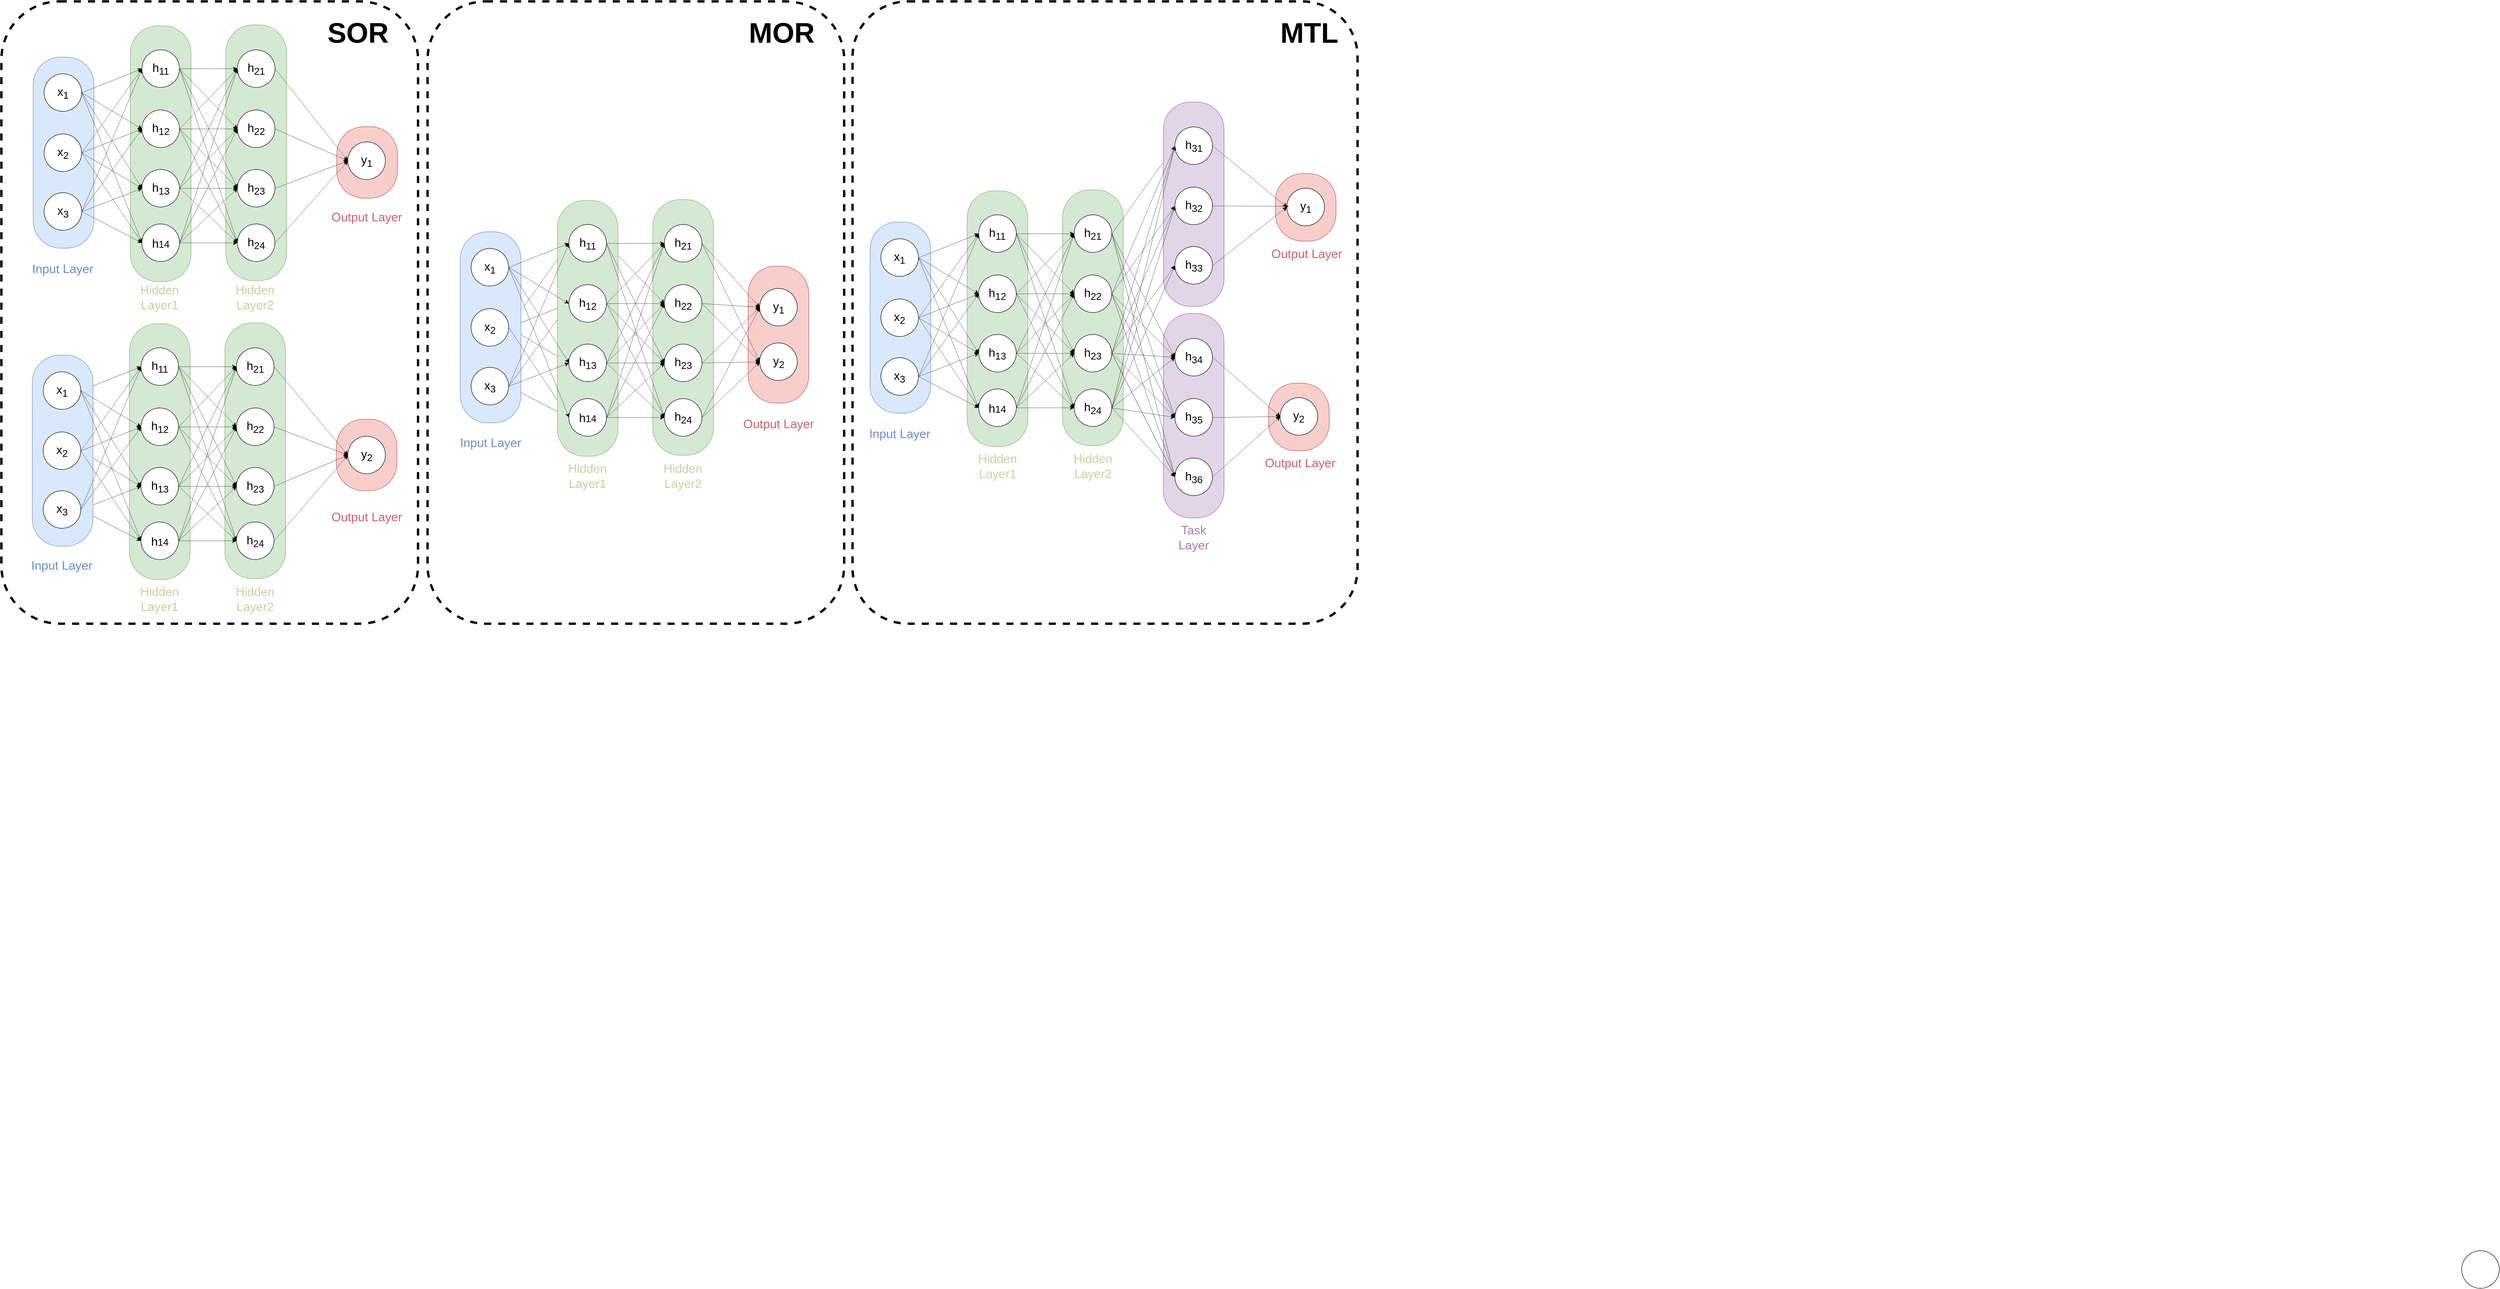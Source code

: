 <mxfile version="23.1.5" type="github">
  <diagram name="第 1 页" id="ILjWctDhpmsEOWFDxLtq">
    <mxGraphModel dx="4550" dy="2607" grid="0" gridSize="10" guides="1" tooltips="1" connect="1" arrows="1" fold="1" page="0" pageScale="1" pageWidth="827" pageHeight="1169" math="0" shadow="0">
      <root>
        <mxCell id="0" />
        <mxCell id="1" parent="0" />
        <mxCell id="dYpTiOb7dCnP9YXtlggP-1" value="" style="rounded=1;whiteSpace=wrap;html=1;dashed=1;strokeWidth=5;arcSize=11;gradientColor=none;fillColor=none;" vertex="1" parent="1">
          <mxGeometry x="1850" y="40" width="1074" height="1324" as="geometry" />
        </mxCell>
        <mxCell id="dYpTiOb7dCnP9YXtlggP-2" value="" style="rounded=1;whiteSpace=wrap;html=1;rotation=90;strokeWidth=1;arcSize=45;fillColor=#d5e8d4;strokeColor=#82b366;fontSize=25;" vertex="1" parent="1">
          <mxGeometry x="106.75" y="299.5" width="544" height="129" as="geometry" />
        </mxCell>
        <mxCell id="dYpTiOb7dCnP9YXtlggP-3" value="" style="rounded=1;whiteSpace=wrap;html=1;rotation=90;strokeWidth=1;arcSize=45;fillColor=#d5e8d4;strokeColor=#82b366;fontSize=25;" vertex="1" parent="1">
          <mxGeometry x="1217.75" y="669.13" width="544" height="129" as="geometry" />
        </mxCell>
        <mxCell id="dYpTiOb7dCnP9YXtlggP-4" value="" style="rounded=1;whiteSpace=wrap;html=1;rotation=90;strokeWidth=1;arcSize=45;fillColor=#dae8fc;strokeColor=#6c8ebf;" vertex="1" parent="1">
          <mxGeometry x="-31" y="297.25" width="406.5" height="129" as="geometry" />
        </mxCell>
        <mxCell id="dYpTiOb7dCnP9YXtlggP-5" value="" style="rounded=1;whiteSpace=wrap;html=1;rotation=90;strokeWidth=1;arcSize=45;fillColor=#d5e8d4;strokeColor=#82b366;fontSize=25;" vertex="1" parent="1">
          <mxGeometry x="309.75" y="297.5" width="544" height="129" as="geometry" />
        </mxCell>
        <mxCell id="dYpTiOb7dCnP9YXtlggP-6" value="" style="rounded=1;whiteSpace=wrap;html=1;rotation=90;strokeWidth=1;arcSize=45;fillColor=#d5e8d4;strokeColor=#82b366;fontSize=25;" vertex="1" parent="1">
          <mxGeometry x="2089.25" y="648.5" width="544" height="129" as="geometry" />
        </mxCell>
        <mxCell id="dYpTiOb7dCnP9YXtlggP-7" value="" style="rounded=1;whiteSpace=wrap;html=1;rotation=90;strokeWidth=1;arcSize=45;fillColor=#d5e8d4;strokeColor=#82b366;fontSize=25;" vertex="1" parent="1">
          <mxGeometry x="1886.25" y="650.5" width="544" height="129" as="geometry" />
        </mxCell>
        <mxCell id="dYpTiOb7dCnP9YXtlggP-8" value="" style="rounded=1;whiteSpace=wrap;html=1;dashed=1;strokeWidth=5;arcSize=14;gradientColor=none;fillColor=none;fontColor=#dac6b6;" vertex="1" parent="1">
          <mxGeometry x="946.25" y="40" width="886" height="1324" as="geometry" />
        </mxCell>
        <mxCell id="dYpTiOb7dCnP9YXtlggP-9" value="" style="rounded=1;whiteSpace=wrap;html=1;dashed=1;strokeWidth=5;arcSize=14;gradientColor=none;fillColor=none;" vertex="1" parent="1">
          <mxGeometry x="40" y="40" width="886" height="1324" as="geometry" />
        </mxCell>
        <mxCell id="dYpTiOb7dCnP9YXtlggP-10" value="" style="rounded=1;whiteSpace=wrap;html=1;rotation=90;strokeWidth=1;arcSize=45;fillColor=#f8cecc;strokeColor=#b85450;fontSize=25;" vertex="1" parent="1">
          <mxGeometry x="1546.88" y="684.5" width="291.25" height="129" as="geometry" />
        </mxCell>
        <mxCell id="dYpTiOb7dCnP9YXtlggP-11" style="edgeStyle=none;curved=1;rounded=0;orthogonalLoop=1;jettySize=auto;html=1;exitX=1;exitY=0.5;exitDx=0;exitDy=0;entryX=0;entryY=0.5;entryDx=0;entryDy=0;fontSize=12;startSize=8;endSize=8;strokeWidth=0.5;endArrow=classic;endFill=1;sourcePerimeterSpacing=1;" edge="1" parent="1" source="dYpTiOb7dCnP9YXtlggP-157" target="dYpTiOb7dCnP9YXtlggP-238">
          <mxGeometry relative="1" as="geometry" />
        </mxCell>
        <mxCell id="dYpTiOb7dCnP9YXtlggP-12" value="h&lt;span style=&quot;border-color: var(--border-color);&quot;&gt;&lt;sub&gt;11&lt;/sub&gt;&lt;/span&gt;" style="ellipse;whiteSpace=wrap;html=1;aspect=fixed;fontSize=25;" vertex="1" parent="1">
          <mxGeometry x="338.75" y="143" width="80" height="80" as="geometry" />
        </mxCell>
        <mxCell id="dYpTiOb7dCnP9YXtlggP-13" value="h&lt;sub style=&quot;border-color: var(--border-color);&quot;&gt;22&lt;/sub&gt;" style="ellipse;whiteSpace=wrap;html=1;aspect=fixed;fontSize=25;" vertex="1" parent="1">
          <mxGeometry x="1449.75" y="642.63" width="80" height="80" as="geometry" />
        </mxCell>
        <mxCell id="dYpTiOb7dCnP9YXtlggP-14" value="Hidden Layer2" style="text;strokeColor=none;fillColor=none;html=1;align=center;verticalAlign=middle;whiteSpace=wrap;rounded=0;fontSize=26;fontColor=#c2d4a0;" vertex="1" parent="1">
          <mxGeometry x="1415.25" y="1034.63" width="149" height="30" as="geometry" />
        </mxCell>
        <mxCell id="dYpTiOb7dCnP9YXtlggP-15" value="h&lt;sub style=&quot;border-color: var(--border-color);&quot;&gt;21&lt;/sub&gt;" style="ellipse;whiteSpace=wrap;html=1;aspect=fixed;fontSize=25;" vertex="1" parent="1">
          <mxGeometry x="1449.75" y="514.63" width="80" height="80" as="geometry" />
        </mxCell>
        <mxCell id="dYpTiOb7dCnP9YXtlggP-16" value="" style="rounded=1;whiteSpace=wrap;html=1;rotation=90;strokeWidth=1;arcSize=45;fillColor=#d5e8d4;strokeColor=#82b366;fontSize=25;" vertex="1" parent="1">
          <mxGeometry x="307.75" y="931.5" width="544" height="129" as="geometry" />
        </mxCell>
        <mxCell id="dYpTiOb7dCnP9YXtlggP-17" value="MOR" style="text;strokeColor=none;fillColor=none;html=1;align=center;verticalAlign=middle;whiteSpace=wrap;rounded=0;fontSize=60;fontStyle=1;horizontal=1;" vertex="1" parent="1">
          <mxGeometry x="1625" y="92" width="149" height="30" as="geometry" />
        </mxCell>
        <mxCell id="dYpTiOb7dCnP9YXtlggP-18" value="" style="rounded=1;whiteSpace=wrap;html=1;rotation=90;strokeWidth=1;arcSize=45;fillColor=#dae8fc;strokeColor=#6c8ebf;" vertex="1" parent="1">
          <mxGeometry x="1748.5" y="648.25" width="406.5" height="129" as="geometry" />
        </mxCell>
        <mxCell id="dYpTiOb7dCnP9YXtlggP-19" value="MTL" style="text;strokeColor=none;fillColor=none;html=1;align=center;verticalAlign=middle;whiteSpace=wrap;rounded=0;fontSize=60;fontStyle=1;horizontal=1;" vertex="1" parent="1">
          <mxGeometry x="2747" y="92" width="149" height="30" as="geometry" />
        </mxCell>
        <mxCell id="dYpTiOb7dCnP9YXtlggP-20" value="" style="rounded=1;whiteSpace=wrap;html=1;rotation=90;strokeWidth=1;arcSize=45;fillColor=#e1d5e7;strokeColor=#9673a6;fontSize=25;" vertex="1" parent="1">
          <mxGeometry x="2358" y="857" width="435" height="129" as="geometry" />
        </mxCell>
        <mxCell id="dYpTiOb7dCnP9YXtlggP-21" style="edgeStyle=none;rounded=0;orthogonalLoop=1;jettySize=auto;html=1;exitX=1;exitY=0.5;exitDx=0;exitDy=0;entryX=0;entryY=0.5;entryDx=0;entryDy=0;strokeColor=default;strokeWidth=0.5;align=center;verticalAlign=middle;fontFamily=Helvetica;fontSize=25;fontColor=default;labelBackgroundColor=default;startSize=8;endArrow=classic;endSize=8;" edge="1" parent="1" source="dYpTiOb7dCnP9YXtlggP-244" target="dYpTiOb7dCnP9YXtlggP-136">
          <mxGeometry relative="1" as="geometry" />
        </mxCell>
        <mxCell id="dYpTiOb7dCnP9YXtlggP-22" value="" style="rounded=1;whiteSpace=wrap;html=1;rotation=90;strokeWidth=1;arcSize=45;fillColor=#f8cecc;strokeColor=#b85450;fontSize=25;" vertex="1" parent="1">
          <mxGeometry x="741.6" y="318.09" width="152.07" height="129" as="geometry" />
        </mxCell>
        <mxCell id="dYpTiOb7dCnP9YXtlggP-23" style="edgeStyle=none;curved=1;rounded=0;orthogonalLoop=1;jettySize=auto;html=1;exitX=1;exitY=0.5;exitDx=0;exitDy=0;entryX=0;entryY=0.5;entryDx=0;entryDy=0;fontSize=12;startSize=8;endSize=8;strokeWidth=0.5;endArrow=classic;endFill=1;sourcePerimeterSpacing=1;" edge="1" parent="1" source="dYpTiOb7dCnP9YXtlggP-148" target="dYpTiOb7dCnP9YXtlggP-199">
          <mxGeometry relative="1" as="geometry" />
        </mxCell>
        <mxCell id="dYpTiOb7dCnP9YXtlggP-24" value="" style="rounded=1;whiteSpace=wrap;html=1;rotation=90;strokeWidth=1;arcSize=45;fillColor=#d5e8d4;strokeColor=#82b366;fontSize=25;" vertex="1" parent="1">
          <mxGeometry x="104.75" y="933.5" width="544" height="129" as="geometry" />
        </mxCell>
        <mxCell id="dYpTiOb7dCnP9YXtlggP-25" style="edgeStyle=none;curved=1;rounded=0;orthogonalLoop=1;jettySize=auto;html=1;exitX=1;exitY=0.5;exitDx=0;exitDy=0;entryX=0;entryY=0.5;entryDx=0;entryDy=0;fontSize=12;startSize=8;endSize=8;strokeWidth=0.5;endArrow=classic;endFill=1;sourcePerimeterSpacing=1;" edge="1" parent="1" source="dYpTiOb7dCnP9YXtlggP-148" target="dYpTiOb7dCnP9YXtlggP-207">
          <mxGeometry relative="1" as="geometry" />
        </mxCell>
        <mxCell id="dYpTiOb7dCnP9YXtlggP-26" value="" style="rounded=1;whiteSpace=wrap;html=1;rotation=90;strokeWidth=1;arcSize=45;fillColor=#e1d5e7;strokeColor=#9673a6;fontSize=25;" vertex="1" parent="1">
          <mxGeometry x="2358" y="407" width="435" height="129" as="geometry" />
        </mxCell>
        <mxCell id="dYpTiOb7dCnP9YXtlggP-27" value="" style="rounded=1;whiteSpace=wrap;html=1;rotation=90;strokeWidth=1;arcSize=45;fillColor=#f8cecc;strokeColor=#b85450;fontSize=25;" vertex="1" parent="1">
          <mxGeometry x="2741.9" y="413.73" width="143.5" height="129" as="geometry" />
        </mxCell>
        <mxCell id="dYpTiOb7dCnP9YXtlggP-28" value="" style="rounded=1;whiteSpace=wrap;html=1;rotation=90;strokeWidth=1;arcSize=45;fillColor=#f8cecc;strokeColor=#b85450;fontSize=25;" vertex="1" parent="1">
          <mxGeometry x="2727.5" y="859.63" width="143.61" height="129" as="geometry" />
        </mxCell>
        <mxCell id="dYpTiOb7dCnP9YXtlggP-29" style="edgeStyle=none;curved=1;rounded=0;orthogonalLoop=1;jettySize=auto;html=1;exitX=1;exitY=0.5;exitDx=0;exitDy=0;entryX=0;entryY=0.5;entryDx=0;entryDy=0;fontSize=25;startSize=8;endSize=8;strokeWidth=0.5;" edge="1" parent="1" source="dYpTiOb7dCnP9YXtlggP-38" target="dYpTiOb7dCnP9YXtlggP-171">
          <mxGeometry relative="1" as="geometry" />
        </mxCell>
        <mxCell id="dYpTiOb7dCnP9YXtlggP-30" style="edgeStyle=none;curved=1;rounded=0;orthogonalLoop=1;jettySize=auto;html=1;exitX=1;exitY=0.5;exitDx=0;exitDy=0;entryX=0;entryY=0.5;entryDx=0;entryDy=0;fontSize=25;startSize=8;endSize=8;strokeWidth=0.5;" edge="1" parent="1" source="dYpTiOb7dCnP9YXtlggP-253" target="dYpTiOb7dCnP9YXtlggP-13">
          <mxGeometry relative="1" as="geometry" />
        </mxCell>
        <mxCell id="dYpTiOb7dCnP9YXtlggP-31" value="&lt;span style=&quot;color: rgb(0, 0, 0); font-family: Helvetica; font-size: 25px; font-style: normal; font-variant-ligatures: normal; font-variant-caps: normal; font-weight: 400; letter-spacing: normal; orphans: 2; text-align: center; text-indent: 0px; text-transform: none; widows: 2; word-spacing: 0px; -webkit-text-stroke-width: 0px; background-color: rgb(255, 255, 255); text-decoration-thickness: initial; text-decoration-style: initial; text-decoration-color: initial; float: none; display: inline !important;&quot;&gt;y&lt;/span&gt;&lt;sub style=&quot;border-color: var(--border-color); color: rgb(0, 0, 0); font-family: Helvetica; font-style: normal; font-variant-ligatures: normal; font-variant-caps: normal; font-weight: 400; letter-spacing: normal; orphans: 2; text-align: center; text-indent: 0px; text-transform: none; widows: 2; word-spacing: 0px; -webkit-text-stroke-width: 0px; background-color: rgb(255, 255, 255); text-decoration-thickness: initial; text-decoration-style: initial; text-decoration-color: initial;&quot;&gt;2&lt;/sub&gt;" style="ellipse;whiteSpace=wrap;html=1;aspect=fixed;fontSize=25;" vertex="1" parent="1">
          <mxGeometry x="1652.5" y="766.63" width="80" height="80" as="geometry" />
        </mxCell>
        <mxCell id="dYpTiOb7dCnP9YXtlggP-32" value="Hidden Layer1" style="text;strokeColor=none;fillColor=none;html=1;align=center;verticalAlign=middle;whiteSpace=wrap;rounded=0;fontSize=26;fontColor=#c2d4a0;" vertex="1" parent="1">
          <mxGeometry x="1212.25" y="1034.63" width="149" height="30" as="geometry" />
        </mxCell>
        <mxCell id="dYpTiOb7dCnP9YXtlggP-33" style="edgeStyle=none;curved=1;rounded=0;orthogonalLoop=1;jettySize=auto;html=1;exitX=1;exitY=0.5;exitDx=0;exitDy=0;entryX=0;entryY=0.5;entryDx=0;entryDy=0;fontSize=12;startSize=8;endSize=8;strokeWidth=0.5;" edge="1" parent="1" source="dYpTiOb7dCnP9YXtlggP-147" target="dYpTiOb7dCnP9YXtlggP-88">
          <mxGeometry relative="1" as="geometry" />
        </mxCell>
        <mxCell id="dYpTiOb7dCnP9YXtlggP-34" style="edgeStyle=none;curved=1;rounded=0;orthogonalLoop=1;jettySize=auto;html=1;exitX=1;exitY=0.5;exitDx=0;exitDy=0;entryX=0;entryY=0.5;entryDx=0;entryDy=0;fontSize=12;startSize=8;endSize=8;strokeWidth=0.5;" edge="1" parent="1" source="dYpTiOb7dCnP9YXtlggP-129" target="dYpTiOb7dCnP9YXtlggP-135">
          <mxGeometry relative="1" as="geometry" />
        </mxCell>
        <mxCell id="dYpTiOb7dCnP9YXtlggP-35" style="edgeStyle=none;curved=1;rounded=0;orthogonalLoop=1;jettySize=auto;html=1;exitX=1;exitY=0.5;exitDx=0;exitDy=0;fontSize=26;startSize=8;endSize=8;strokeWidth=0.5;sourcePerimeterSpacing=1;" edge="1" parent="1" source="dYpTiOb7dCnP9YXtlggP-42" target="dYpTiOb7dCnP9YXtlggP-42">
          <mxGeometry relative="1" as="geometry" />
        </mxCell>
        <mxCell id="dYpTiOb7dCnP9YXtlggP-36" value="Output Layer" style="text;strokeColor=none;fillColor=none;html=1;align=center;verticalAlign=middle;whiteSpace=wrap;rounded=0;fontSize=26;fontColor=#c9646e;" vertex="1" parent="1">
          <mxGeometry x="1608.63" y="923.63" width="167.75" height="30" as="geometry" />
        </mxCell>
        <mxCell id="dYpTiOb7dCnP9YXtlggP-37" style="edgeStyle=none;curved=1;rounded=0;orthogonalLoop=1;jettySize=auto;html=1;exitX=1;exitY=0.5;exitDx=0;exitDy=0;entryX=0;entryY=0.5;entryDx=0;entryDy=0;fontSize=12;startSize=8;endSize=8;strokeWidth=0.5;" edge="1" parent="1" source="dYpTiOb7dCnP9YXtlggP-86" target="dYpTiOb7dCnP9YXtlggP-134">
          <mxGeometry relative="1" as="geometry" />
        </mxCell>
        <mxCell id="dYpTiOb7dCnP9YXtlggP-38" value="h&lt;sub style=&quot;border-color: var(--border-color);&quot;&gt;21&lt;/sub&gt;" style="ellipse;whiteSpace=wrap;html=1;aspect=fixed;fontSize=25;" vertex="1" parent="1">
          <mxGeometry x="541.75" y="143" width="80" height="80" as="geometry" />
        </mxCell>
        <mxCell id="dYpTiOb7dCnP9YXtlggP-39" style="edgeStyle=none;curved=1;rounded=0;orthogonalLoop=1;jettySize=auto;html=1;exitX=1;exitY=0.5;exitDx=0;exitDy=0;entryX=0;entryY=0.5;entryDx=0;entryDy=0;fontSize=25;startSize=8;endSize=8;strokeWidth=0.5;" edge="1" parent="1" source="dYpTiOb7dCnP9YXtlggP-13" target="dYpTiOb7dCnP9YXtlggP-31">
          <mxGeometry relative="1" as="geometry" />
        </mxCell>
        <mxCell id="dYpTiOb7dCnP9YXtlggP-40" style="edgeStyle=none;curved=1;rounded=0;orthogonalLoop=1;jettySize=auto;html=1;exitX=1;exitY=0.5;exitDx=0;exitDy=0;entryX=0;entryY=0.5;entryDx=0;entryDy=0;fontSize=25;startSize=8;endSize=8;strokeWidth=0.5;" edge="1" parent="1" source="dYpTiOb7dCnP9YXtlggP-15" target="dYpTiOb7dCnP9YXtlggP-31">
          <mxGeometry relative="1" as="geometry" />
        </mxCell>
        <mxCell id="dYpTiOb7dCnP9YXtlggP-41" style="edgeStyle=none;curved=1;rounded=0;orthogonalLoop=1;jettySize=auto;html=1;exitX=1;exitY=0.5;exitDx=0;exitDy=0;entryX=0;entryY=0.5;entryDx=0;entryDy=0;fontSize=12;startSize=8;endSize=8;strokeWidth=0.5;endArrow=classic;endFill=1;sourcePerimeterSpacing=1;" edge="1" parent="1" source="dYpTiOb7dCnP9YXtlggP-148" target="dYpTiOb7dCnP9YXtlggP-253">
          <mxGeometry relative="1" as="geometry" />
        </mxCell>
        <mxCell id="dYpTiOb7dCnP9YXtlggP-42" value="" style="rounded=1;whiteSpace=wrap;html=1;rotation=90;strokeWidth=1;arcSize=45;fillColor=#dae8fc;strokeColor=#6c8ebf;" vertex="1" parent="1">
          <mxGeometry x="877" y="668.88" width="406.5" height="129" as="geometry" />
        </mxCell>
        <mxCell id="dYpTiOb7dCnP9YXtlggP-43" value="" style="rounded=1;whiteSpace=wrap;html=1;rotation=90;strokeWidth=1;arcSize=45;fillColor=#f8cecc;strokeColor=#b85450;fontSize=25;" vertex="1" parent="1">
          <mxGeometry x="740.57" y="940.5" width="152.07" height="129" as="geometry" />
        </mxCell>
        <mxCell id="dYpTiOb7dCnP9YXtlggP-44" style="edgeStyle=none;rounded=0;orthogonalLoop=1;jettySize=auto;html=1;exitX=1;exitY=0.5;exitDx=0;exitDy=0;entryX=0;entryY=0.5;entryDx=0;entryDy=0;strokeColor=default;strokeWidth=0.5;align=center;verticalAlign=middle;fontFamily=Helvetica;fontSize=25;fontColor=default;labelBackgroundColor=default;startSize=8;endArrow=classic;endSize=8;" edge="1" parent="1" source="dYpTiOb7dCnP9YXtlggP-146" target="dYpTiOb7dCnP9YXtlggP-136">
          <mxGeometry relative="1" as="geometry" />
        </mxCell>
        <mxCell id="dYpTiOb7dCnP9YXtlggP-45" style="edgeStyle=none;curved=1;rounded=0;orthogonalLoop=1;jettySize=auto;html=1;exitX=1;exitY=0.5;exitDx=0;exitDy=0;entryX=0;entryY=0.5;entryDx=0;entryDy=0;fontSize=25;startSize=8;endSize=8;strokeWidth=0.5;" edge="1" parent="1" source="dYpTiOb7dCnP9YXtlggP-141" target="dYpTiOb7dCnP9YXtlggP-217">
          <mxGeometry relative="1" as="geometry" />
        </mxCell>
        <mxCell id="dYpTiOb7dCnP9YXtlggP-46" style="edgeStyle=none;curved=1;rounded=0;orthogonalLoop=1;jettySize=auto;html=1;exitX=1;exitY=0.5;exitDx=0;exitDy=0;entryX=0;entryY=0.5;entryDx=0;entryDy=0;fontSize=12;startSize=8;endSize=8;strokeWidth=0.5;endArrow=classic;endFill=1;sourcePerimeterSpacing=1;" edge="1" parent="1" source="dYpTiOb7dCnP9YXtlggP-49" target="dYpTiOb7dCnP9YXtlggP-76">
          <mxGeometry relative="1" as="geometry" />
        </mxCell>
        <mxCell id="dYpTiOb7dCnP9YXtlggP-47" style="edgeStyle=none;curved=1;rounded=0;orthogonalLoop=1;jettySize=auto;html=1;exitX=1;exitY=0.5;exitDx=0;exitDy=0;entryX=0;entryY=0.5;entryDx=0;entryDy=0;fontSize=12;startSize=8;endSize=8;strokeWidth=0.5;endArrow=classic;endFill=1;sourcePerimeterSpacing=1;" edge="1" parent="1" source="dYpTiOb7dCnP9YXtlggP-50" target="dYpTiOb7dCnP9YXtlggP-77">
          <mxGeometry relative="1" as="geometry" />
        </mxCell>
        <mxCell id="dYpTiOb7dCnP9YXtlggP-48" style="edgeStyle=none;curved=1;rounded=0;orthogonalLoop=1;jettySize=auto;html=1;exitX=1;exitY=0.5;exitDx=0;exitDy=0;entryX=0;entryY=0.5;entryDx=0;entryDy=0;fontSize=12;startSize=8;endSize=8;strokeWidth=0.5;endArrow=classic;endFill=1;sourcePerimeterSpacing=1;" edge="1" parent="1" source="dYpTiOb7dCnP9YXtlggP-49" target="dYpTiOb7dCnP9YXtlggP-85">
          <mxGeometry relative="1" as="geometry" />
        </mxCell>
        <mxCell id="dYpTiOb7dCnP9YXtlggP-49" value="x&lt;sub style=&quot;border-color: var(--border-color);&quot;&gt;2&lt;/sub&gt;" style="ellipse;whiteSpace=wrap;html=1;aspect=fixed;fontSize=25;" vertex="1" parent="1">
          <mxGeometry x="1910.25" y="673" width="80" height="80" as="geometry" />
        </mxCell>
        <mxCell id="dYpTiOb7dCnP9YXtlggP-50" value="x&lt;sub style=&quot;border-color: var(--border-color);&quot;&gt;2&lt;/sub&gt;" style="ellipse;whiteSpace=wrap;html=1;aspect=fixed;fontSize=25;" vertex="1" parent="1">
          <mxGeometry x="130.75" y="322" width="80" height="80" as="geometry" />
        </mxCell>
        <mxCell id="dYpTiOb7dCnP9YXtlggP-51" style="edgeStyle=none;curved=1;rounded=0;orthogonalLoop=1;jettySize=auto;html=1;exitX=1;exitY=0.5;exitDx=0;exitDy=0;entryX=0;entryY=0.5;entryDx=0;entryDy=0;fontSize=25;startSize=8;endSize=8;strokeWidth=0.5;" edge="1" parent="1" source="dYpTiOb7dCnP9YXtlggP-58" target="dYpTiOb7dCnP9YXtlggP-244">
          <mxGeometry relative="1" as="geometry" />
        </mxCell>
        <mxCell id="dYpTiOb7dCnP9YXtlggP-52" style="edgeStyle=none;curved=1;rounded=0;orthogonalLoop=1;jettySize=auto;html=1;exitX=1;exitY=0.5;exitDx=0;exitDy=0;entryX=0;entryY=0.5;entryDx=0;entryDy=0;fontSize=25;startSize=8;endSize=8;strokeWidth=0.5;" edge="1" parent="1" source="dYpTiOb7dCnP9YXtlggP-59" target="dYpTiOb7dCnP9YXtlggP-38">
          <mxGeometry relative="1" as="geometry" />
        </mxCell>
        <mxCell id="dYpTiOb7dCnP9YXtlggP-53" style="edgeStyle=none;curved=1;rounded=0;orthogonalLoop=1;jettySize=auto;html=1;exitX=1;exitY=0.5;exitDx=0;exitDy=0;fontSize=25;startSize=8;endSize=8;strokeWidth=0.5;" edge="1" parent="1" source="dYpTiOb7dCnP9YXtlggP-58" target="dYpTiOb7dCnP9YXtlggP-146">
          <mxGeometry relative="1" as="geometry" />
        </mxCell>
        <mxCell id="dYpTiOb7dCnP9YXtlggP-54" style="edgeStyle=none;curved=1;rounded=0;orthogonalLoop=1;jettySize=auto;html=1;exitX=1;exitY=0.5;exitDx=0;exitDy=0;fontSize=25;startSize=8;endSize=8;strokeWidth=0.5;" edge="1" parent="1" source="dYpTiOb7dCnP9YXtlggP-59" target="dYpTiOb7dCnP9YXtlggP-168">
          <mxGeometry relative="1" as="geometry" />
        </mxCell>
        <mxCell id="dYpTiOb7dCnP9YXtlggP-55" style="edgeStyle=none;curved=1;rounded=0;orthogonalLoop=1;jettySize=auto;html=1;exitX=1;exitY=0.5;exitDx=0;exitDy=0;entryX=0;entryY=0.5;entryDx=0;entryDy=0;fontSize=25;startSize=8;endSize=8;strokeWidth=0.5;" edge="1" parent="1" source="dYpTiOb7dCnP9YXtlggP-58" target="dYpTiOb7dCnP9YXtlggP-86">
          <mxGeometry relative="1" as="geometry" />
        </mxCell>
        <mxCell id="dYpTiOb7dCnP9YXtlggP-56" style="edgeStyle=none;curved=1;rounded=0;orthogonalLoop=1;jettySize=auto;html=1;exitX=1;exitY=0.5;exitDx=0;exitDy=0;entryX=0;entryY=0.5;entryDx=0;entryDy=0;fontSize=25;startSize=8;endSize=8;strokeWidth=0.5;" edge="1" parent="1" source="dYpTiOb7dCnP9YXtlggP-59" target="dYpTiOb7dCnP9YXtlggP-178">
          <mxGeometry relative="1" as="geometry" />
        </mxCell>
        <mxCell id="dYpTiOb7dCnP9YXtlggP-57" style="edgeStyle=none;curved=1;rounded=0;orthogonalLoop=1;jettySize=auto;html=1;exitX=1;exitY=0.5;exitDx=0;exitDy=0;entryX=0;entryY=0.5;entryDx=0;entryDy=0;fontSize=25;startSize=8;endSize=8;strokeWidth=0.5;" edge="1" parent="1" source="dYpTiOb7dCnP9YXtlggP-58" target="dYpTiOb7dCnP9YXtlggP-87">
          <mxGeometry relative="1" as="geometry" />
        </mxCell>
        <mxCell id="dYpTiOb7dCnP9YXtlggP-58" value="h&lt;sub style=&quot;border-color: var(--border-color);&quot;&gt;12&lt;/sub&gt;" style="ellipse;whiteSpace=wrap;html=1;aspect=fixed;fontSize=25;" vertex="1" parent="1">
          <mxGeometry x="2118.25" y="622" width="80" height="80" as="geometry" />
        </mxCell>
        <mxCell id="dYpTiOb7dCnP9YXtlggP-59" value="h&lt;sub style=&quot;border-color: var(--border-color);&quot;&gt;12&lt;/sub&gt;" style="ellipse;whiteSpace=wrap;html=1;aspect=fixed;fontSize=25;" vertex="1" parent="1">
          <mxGeometry x="338.75" y="271" width="80" height="80" as="geometry" />
        </mxCell>
        <mxCell id="dYpTiOb7dCnP9YXtlggP-60" style="edgeStyle=none;curved=1;rounded=0;orthogonalLoop=1;jettySize=auto;html=1;exitX=1;exitY=0.5;exitDx=0;exitDy=0;entryX=0;entryY=0.5;entryDx=0;entryDy=0;fontSize=12;startSize=8;endSize=8;strokeWidth=0.5;endArrow=classic;endFill=1;sourcePerimeterSpacing=1;" edge="1" parent="1" source="dYpTiOb7dCnP9YXtlggP-67" target="dYpTiOb7dCnP9YXtlggP-236">
          <mxGeometry relative="1" as="geometry" />
        </mxCell>
        <mxCell id="dYpTiOb7dCnP9YXtlggP-61" style="edgeStyle=none;curved=1;rounded=0;orthogonalLoop=1;jettySize=auto;html=1;exitX=1;exitY=0.5;exitDx=0;exitDy=0;entryX=0;entryY=0.5;entryDx=0;entryDy=0;fontSize=12;startSize=8;endSize=8;strokeWidth=0.5;endArrow=classic;endFill=1;sourcePerimeterSpacing=1;" edge="1" parent="1" source="dYpTiOb7dCnP9YXtlggP-68" target="dYpTiOb7dCnP9YXtlggP-12">
          <mxGeometry relative="1" as="geometry" />
        </mxCell>
        <mxCell id="dYpTiOb7dCnP9YXtlggP-62" style="edgeStyle=none;curved=1;rounded=0;orthogonalLoop=1;jettySize=auto;html=1;exitX=1;exitY=0.5;exitDx=0;exitDy=0;entryX=0;entryY=0.5;entryDx=0;entryDy=0;fontSize=12;startSize=8;endSize=8;strokeWidth=0.5;endArrow=classic;endFill=1;sourcePerimeterSpacing=1;" edge="1" parent="1" source="dYpTiOb7dCnP9YXtlggP-67" target="dYpTiOb7dCnP9YXtlggP-58">
          <mxGeometry relative="1" as="geometry" />
        </mxCell>
        <mxCell id="dYpTiOb7dCnP9YXtlggP-63" style="edgeStyle=none;curved=1;rounded=0;orthogonalLoop=1;jettySize=auto;html=1;exitX=1;exitY=0.5;exitDx=0;exitDy=0;entryX=0;entryY=0.5;entryDx=0;entryDy=0;fontSize=12;startSize=8;endSize=8;strokeWidth=0.5;endArrow=classic;endFill=1;sourcePerimeterSpacing=1;" edge="1" parent="1" source="dYpTiOb7dCnP9YXtlggP-68" target="dYpTiOb7dCnP9YXtlggP-59">
          <mxGeometry relative="1" as="geometry" />
        </mxCell>
        <mxCell id="dYpTiOb7dCnP9YXtlggP-64" style="edgeStyle=none;curved=1;rounded=0;orthogonalLoop=1;jettySize=auto;html=1;exitX=1;exitY=0.5;exitDx=0;exitDy=0;entryX=0;entryY=0.5;entryDx=0;entryDy=0;fontSize=12;startSize=8;endSize=8;strokeWidth=0.5;endArrow=classic;endFill=1;sourcePerimeterSpacing=1;" edge="1" parent="1" source="dYpTiOb7dCnP9YXtlggP-67" target="dYpTiOb7dCnP9YXtlggP-76">
          <mxGeometry relative="1" as="geometry" />
        </mxCell>
        <mxCell id="dYpTiOb7dCnP9YXtlggP-65" style="edgeStyle=none;curved=1;rounded=0;orthogonalLoop=1;jettySize=auto;html=1;exitX=1;exitY=0.5;exitDx=0;exitDy=0;entryX=0;entryY=0.5;entryDx=0;entryDy=0;fontSize=12;startSize=8;endSize=8;strokeWidth=0.5;endArrow=classic;endFill=1;sourcePerimeterSpacing=1;" edge="1" parent="1" source="dYpTiOb7dCnP9YXtlggP-68" target="dYpTiOb7dCnP9YXtlggP-77">
          <mxGeometry relative="1" as="geometry" />
        </mxCell>
        <mxCell id="dYpTiOb7dCnP9YXtlggP-66" style="edgeStyle=none;curved=1;rounded=0;orthogonalLoop=1;jettySize=auto;html=1;exitX=1;exitY=0.5;exitDx=0;exitDy=0;entryX=0;entryY=0.5;entryDx=0;entryDy=0;fontSize=12;startSize=8;endSize=8;strokeWidth=0.5;endArrow=classic;endFill=1;sourcePerimeterSpacing=1;" edge="1" parent="1" source="dYpTiOb7dCnP9YXtlggP-67" target="dYpTiOb7dCnP9YXtlggP-85">
          <mxGeometry relative="1" as="geometry" />
        </mxCell>
        <mxCell id="dYpTiOb7dCnP9YXtlggP-67" value="x&lt;sub style=&quot;border-color: var(--border-color);&quot;&gt;3&lt;/sub&gt;" style="ellipse;whiteSpace=wrap;html=1;aspect=fixed;fontSize=25;" vertex="1" parent="1">
          <mxGeometry x="1910.25" y="798" width="80" height="80" as="geometry" />
        </mxCell>
        <mxCell id="dYpTiOb7dCnP9YXtlggP-68" value="x&lt;sub style=&quot;border-color: var(--border-color);&quot;&gt;3&lt;/sub&gt;" style="ellipse;whiteSpace=wrap;html=1;aspect=fixed;fontSize=25;" vertex="1" parent="1">
          <mxGeometry x="130.75" y="447" width="80" height="80" as="geometry" />
        </mxCell>
        <mxCell id="dYpTiOb7dCnP9YXtlggP-69" style="edgeStyle=none;curved=1;rounded=0;orthogonalLoop=1;jettySize=auto;html=1;exitX=1;exitY=0.5;exitDx=0;exitDy=0;entryX=0;entryY=0.5;entryDx=0;entryDy=0;fontSize=25;startSize=8;endSize=8;strokeWidth=0.5;" edge="1" parent="1" source="dYpTiOb7dCnP9YXtlggP-76" target="dYpTiOb7dCnP9YXtlggP-244">
          <mxGeometry relative="1" as="geometry" />
        </mxCell>
        <mxCell id="dYpTiOb7dCnP9YXtlggP-70" style="edgeStyle=none;curved=1;rounded=0;orthogonalLoop=1;jettySize=auto;html=1;exitX=1;exitY=0.5;exitDx=0;exitDy=0;entryX=0;entryY=0.5;entryDx=0;entryDy=0;fontSize=25;startSize=8;endSize=8;strokeWidth=0.5;" edge="1" parent="1" source="dYpTiOb7dCnP9YXtlggP-77" target="dYpTiOb7dCnP9YXtlggP-38">
          <mxGeometry relative="1" as="geometry" />
        </mxCell>
        <mxCell id="dYpTiOb7dCnP9YXtlggP-71" style="edgeStyle=none;curved=1;rounded=0;orthogonalLoop=1;jettySize=auto;html=1;exitX=1;exitY=0.5;exitDx=0;exitDy=0;entryX=0;entryY=0.5;entryDx=0;entryDy=0;fontSize=25;startSize=8;endSize=8;strokeWidth=0.5;" edge="1" parent="1" source="dYpTiOb7dCnP9YXtlggP-76" target="dYpTiOb7dCnP9YXtlggP-146">
          <mxGeometry relative="1" as="geometry" />
        </mxCell>
        <mxCell id="dYpTiOb7dCnP9YXtlggP-72" style="edgeStyle=none;curved=1;rounded=0;orthogonalLoop=1;jettySize=auto;html=1;exitX=1;exitY=0.5;exitDx=0;exitDy=0;entryX=0;entryY=0.5;entryDx=0;entryDy=0;fontSize=25;startSize=8;endSize=8;strokeWidth=0.5;" edge="1" parent="1" source="dYpTiOb7dCnP9YXtlggP-77" target="dYpTiOb7dCnP9YXtlggP-168">
          <mxGeometry relative="1" as="geometry" />
        </mxCell>
        <mxCell id="dYpTiOb7dCnP9YXtlggP-73" style="edgeStyle=none;curved=1;rounded=0;orthogonalLoop=1;jettySize=auto;html=1;exitX=1;exitY=0.5;exitDx=0;exitDy=0;entryX=0;entryY=0.5;entryDx=0;entryDy=0;fontSize=25;startSize=8;endSize=8;strokeWidth=0.5;" edge="1" parent="1" source="dYpTiOb7dCnP9YXtlggP-76" target="dYpTiOb7dCnP9YXtlggP-86">
          <mxGeometry relative="1" as="geometry" />
        </mxCell>
        <mxCell id="dYpTiOb7dCnP9YXtlggP-74" style="edgeStyle=none;curved=1;rounded=0;orthogonalLoop=1;jettySize=auto;html=1;exitX=1;exitY=0.5;exitDx=0;exitDy=0;entryX=0;entryY=0.5;entryDx=0;entryDy=0;fontSize=25;startSize=8;endSize=8;strokeWidth=0.5;" edge="1" parent="1" source="dYpTiOb7dCnP9YXtlggP-77" target="dYpTiOb7dCnP9YXtlggP-178">
          <mxGeometry relative="1" as="geometry" />
        </mxCell>
        <mxCell id="dYpTiOb7dCnP9YXtlggP-75" style="edgeStyle=none;curved=1;rounded=0;orthogonalLoop=1;jettySize=auto;html=1;exitX=1;exitY=0.5;exitDx=0;exitDy=0;entryX=0;entryY=0.5;entryDx=0;entryDy=0;fontSize=25;startSize=8;endSize=8;strokeWidth=0.5;" edge="1" parent="1" source="dYpTiOb7dCnP9YXtlggP-76" target="dYpTiOb7dCnP9YXtlggP-87">
          <mxGeometry relative="1" as="geometry" />
        </mxCell>
        <mxCell id="dYpTiOb7dCnP9YXtlggP-76" value="h&lt;sub style=&quot;border-color: var(--border-color);&quot;&gt;13&lt;/sub&gt;" style="ellipse;whiteSpace=wrap;html=1;aspect=fixed;fontSize=25;" vertex="1" parent="1">
          <mxGeometry x="2118.25" y="748.5" width="80" height="80" as="geometry" />
        </mxCell>
        <mxCell id="dYpTiOb7dCnP9YXtlggP-77" value="h&lt;sub style=&quot;border-color: var(--border-color);&quot;&gt;13&lt;/sub&gt;" style="ellipse;whiteSpace=wrap;html=1;aspect=fixed;fontSize=25;" vertex="1" parent="1">
          <mxGeometry x="338.75" y="397.5" width="80" height="80" as="geometry" />
        </mxCell>
        <mxCell id="dYpTiOb7dCnP9YXtlggP-78" style="edgeStyle=none;curved=1;rounded=0;orthogonalLoop=1;jettySize=auto;html=1;exitX=1;exitY=0.5;exitDx=0;exitDy=0;entryX=0;entryY=0.5;entryDx=0;entryDy=0;fontSize=25;startSize=8;endSize=8;strokeWidth=0.5;" edge="1" parent="1" source="dYpTiOb7dCnP9YXtlggP-85" target="dYpTiOb7dCnP9YXtlggP-244">
          <mxGeometry relative="1" as="geometry" />
        </mxCell>
        <mxCell id="dYpTiOb7dCnP9YXtlggP-79" style="edgeStyle=none;curved=1;rounded=0;orthogonalLoop=1;jettySize=auto;html=1;exitX=1;exitY=0.5;exitDx=0;exitDy=0;entryX=0;entryY=0.5;entryDx=0;entryDy=0;fontSize=25;startSize=8;endSize=8;strokeWidth=0.5;" edge="1" parent="1" source="dYpTiOb7dCnP9YXtlggP-143" target="dYpTiOb7dCnP9YXtlggP-38">
          <mxGeometry relative="1" as="geometry" />
        </mxCell>
        <mxCell id="dYpTiOb7dCnP9YXtlggP-80" style="edgeStyle=none;curved=1;rounded=0;orthogonalLoop=1;jettySize=auto;html=1;exitX=1;exitY=0.5;exitDx=0;exitDy=0;entryX=0;entryY=0.5;entryDx=0;entryDy=0;fontSize=25;startSize=8;endSize=8;strokeWidth=0.5;" edge="1" parent="1" source="dYpTiOb7dCnP9YXtlggP-85" target="dYpTiOb7dCnP9YXtlggP-146">
          <mxGeometry relative="1" as="geometry" />
        </mxCell>
        <mxCell id="dYpTiOb7dCnP9YXtlggP-81" style="edgeStyle=none;curved=1;rounded=0;orthogonalLoop=1;jettySize=auto;html=1;exitX=1;exitY=0.5;exitDx=0;exitDy=0;entryX=0;entryY=0.5;entryDx=0;entryDy=0;fontSize=25;startSize=8;endSize=8;strokeWidth=0.5;" edge="1" parent="1" source="dYpTiOb7dCnP9YXtlggP-143" target="dYpTiOb7dCnP9YXtlggP-168">
          <mxGeometry relative="1" as="geometry" />
        </mxCell>
        <mxCell id="dYpTiOb7dCnP9YXtlggP-82" style="edgeStyle=none;curved=1;rounded=0;orthogonalLoop=1;jettySize=auto;html=1;exitX=1;exitY=0.5;exitDx=0;exitDy=0;entryX=0;entryY=0.5;entryDx=0;entryDy=0;fontSize=25;startSize=8;endSize=8;strokeWidth=0.5;" edge="1" parent="1" source="dYpTiOb7dCnP9YXtlggP-85" target="dYpTiOb7dCnP9YXtlggP-86">
          <mxGeometry relative="1" as="geometry" />
        </mxCell>
        <mxCell id="dYpTiOb7dCnP9YXtlggP-83" style="edgeStyle=none;curved=1;rounded=0;orthogonalLoop=1;jettySize=auto;html=1;exitX=1;exitY=0.5;exitDx=0;exitDy=0;entryX=0;entryY=0.5;entryDx=0;entryDy=0;fontSize=25;startSize=8;endSize=8;strokeWidth=0.5;" edge="1" parent="1" source="dYpTiOb7dCnP9YXtlggP-143" target="dYpTiOb7dCnP9YXtlggP-178">
          <mxGeometry relative="1" as="geometry" />
        </mxCell>
        <mxCell id="dYpTiOb7dCnP9YXtlggP-84" style="edgeStyle=none;curved=1;rounded=0;orthogonalLoop=1;jettySize=auto;html=1;exitX=1;exitY=0.5;exitDx=0;exitDy=0;entryX=0;entryY=0.5;entryDx=0;entryDy=0;fontSize=25;startSize=8;endSize=8;strokeWidth=0.5;" edge="1" parent="1" source="dYpTiOb7dCnP9YXtlggP-85" target="dYpTiOb7dCnP9YXtlggP-87">
          <mxGeometry relative="1" as="geometry" />
        </mxCell>
        <mxCell id="dYpTiOb7dCnP9YXtlggP-85" value="h&lt;span style=&quot;font-size: 20.833px;&quot;&gt;14&lt;/span&gt;" style="ellipse;whiteSpace=wrap;html=1;aspect=fixed;fontSize=25;" vertex="1" parent="1">
          <mxGeometry x="2118.25" y="864.5" width="80" height="80" as="geometry" />
        </mxCell>
        <mxCell id="dYpTiOb7dCnP9YXtlggP-86" value="h&lt;sub style=&quot;border-color: var(--border-color);&quot;&gt;23&lt;/sub&gt;" style="ellipse;whiteSpace=wrap;html=1;aspect=fixed;fontSize=25;" vertex="1" parent="1">
          <mxGeometry x="2321.25" y="748.5" width="80" height="80" as="geometry" />
        </mxCell>
        <mxCell id="dYpTiOb7dCnP9YXtlggP-87" value="h&lt;sub style=&quot;border-color: var(--border-color);&quot;&gt;24&lt;/sub&gt;" style="ellipse;whiteSpace=wrap;html=1;aspect=fixed;fontSize=25;" vertex="1" parent="1">
          <mxGeometry x="2321.25" y="864.5" width="80" height="80" as="geometry" />
        </mxCell>
        <mxCell id="dYpTiOb7dCnP9YXtlggP-88" value="y&lt;sub style=&quot;border-color: var(--border-color);&quot;&gt;1&lt;/sub&gt;" style="ellipse;whiteSpace=wrap;html=1;aspect=fixed;fontSize=25;" vertex="1" parent="1">
          <mxGeometry x="2773.65" y="437.42" width="80" height="80" as="geometry" />
        </mxCell>
        <mxCell id="dYpTiOb7dCnP9YXtlggP-89" style="edgeStyle=none;curved=1;rounded=0;orthogonalLoop=1;jettySize=auto;html=1;exitX=1;exitY=0.5;exitDx=0;exitDy=0;fontSize=26;startSize=8;endSize=8;strokeWidth=0.5;sourcePerimeterSpacing=1;" edge="1" parent="1" source="dYpTiOb7dCnP9YXtlggP-18" target="dYpTiOb7dCnP9YXtlggP-18">
          <mxGeometry relative="1" as="geometry" />
        </mxCell>
        <mxCell id="dYpTiOb7dCnP9YXtlggP-90" value="Input Layer" style="text;strokeColor=none;fillColor=none;html=1;align=center;verticalAlign=middle;whiteSpace=wrap;rounded=0;fontSize=26;fontFamily=Helvetica;fontColor=#6c8ebf;" vertex="1" parent="1">
          <mxGeometry x="1875.75" y="944.5" width="149" height="30" as="geometry" />
        </mxCell>
        <mxCell id="dYpTiOb7dCnP9YXtlggP-91" value="Hidden Layer1" style="text;strokeColor=none;fillColor=none;html=1;align=center;verticalAlign=middle;whiteSpace=wrap;rounded=0;fontSize=26;fontColor=#c2d4a0;" vertex="1" parent="1">
          <mxGeometry x="2083.75" y="1014" width="149" height="30" as="geometry" />
        </mxCell>
        <mxCell id="dYpTiOb7dCnP9YXtlggP-92" value="Output Layer" style="text;strokeColor=none;fillColor=none;html=1;align=center;verticalAlign=middle;whiteSpace=wrap;rounded=0;fontSize=26;fontColor=#c9646e;" vertex="1" parent="1">
          <mxGeometry x="2732" y="561.5" width="167.75" height="30" as="geometry" />
        </mxCell>
        <mxCell id="dYpTiOb7dCnP9YXtlggP-93" value="Hidden Layer2" style="text;strokeColor=none;fillColor=none;html=1;align=center;verticalAlign=middle;whiteSpace=wrap;rounded=0;fontSize=26;fontColor=#c2d4a0;" vertex="1" parent="1">
          <mxGeometry x="2286.75" y="1014" width="149" height="30" as="geometry" />
        </mxCell>
        <mxCell id="dYpTiOb7dCnP9YXtlggP-94" value="Hidden Layer2" style="text;strokeColor=none;fillColor=none;html=1;align=center;verticalAlign=middle;whiteSpace=wrap;rounded=0;fontSize=26;fontColor=#c2d4a0;" vertex="1" parent="1">
          <mxGeometry x="505.25" y="655" width="149" height="30" as="geometry" />
        </mxCell>
        <mxCell id="dYpTiOb7dCnP9YXtlggP-95" style="edgeStyle=none;curved=1;rounded=0;orthogonalLoop=1;jettySize=auto;html=1;exitX=1;exitY=0.5;exitDx=0;exitDy=0;entryX=0;entryY=0.5;entryDx=0;entryDy=0;fontSize=12;startSize=8;endSize=8;strokeWidth=0.5;endArrow=classic;endFill=1;sourcePerimeterSpacing=1;" edge="1" parent="1" source="dYpTiOb7dCnP9YXtlggP-125" target="dYpTiOb7dCnP9YXtlggP-141">
          <mxGeometry relative="1" as="geometry" />
        </mxCell>
        <mxCell id="dYpTiOb7dCnP9YXtlggP-96" style="edgeStyle=none;curved=1;rounded=0;orthogonalLoop=1;jettySize=auto;html=1;exitX=1;exitY=0.5;exitDx=0;exitDy=0;entryX=0;entryY=0.5;entryDx=0;entryDy=0;fontSize=12;startSize=8;endSize=8;strokeWidth=0.5;endArrow=classic;endFill=1;sourcePerimeterSpacing=1;" edge="1" parent="1" source="dYpTiOb7dCnP9YXtlggP-224" target="dYpTiOb7dCnP9YXtlggP-143">
          <mxGeometry relative="1" as="geometry" />
        </mxCell>
        <mxCell id="dYpTiOb7dCnP9YXtlggP-97" style="edgeStyle=none;curved=1;rounded=0;orthogonalLoop=1;jettySize=auto;html=1;exitX=1;exitY=0.5;exitDx=0;exitDy=0;entryX=0;entryY=0.5;entryDx=0;entryDy=0;fontSize=25;startSize=8;endSize=8;strokeWidth=0.5;" edge="1" parent="1" source="dYpTiOb7dCnP9YXtlggP-12" target="dYpTiOb7dCnP9YXtlggP-107">
          <mxGeometry relative="1" as="geometry" />
        </mxCell>
        <mxCell id="dYpTiOb7dCnP9YXtlggP-98" style="edgeStyle=none;curved=1;rounded=0;orthogonalLoop=1;jettySize=auto;html=1;exitX=1;exitY=0.5;exitDx=0;exitDy=0;entryX=0;entryY=0.5;entryDx=0;entryDy=0;fontSize=25;startSize=8;endSize=8;strokeWidth=0.5;" edge="1" parent="1" source="dYpTiOb7dCnP9YXtlggP-149" target="dYpTiOb7dCnP9YXtlggP-251">
          <mxGeometry relative="1" as="geometry" />
        </mxCell>
        <mxCell id="dYpTiOb7dCnP9YXtlggP-99" style="edgeStyle=none;curved=1;rounded=0;orthogonalLoop=1;jettySize=auto;html=1;exitX=1;exitY=0.5;exitDx=0;exitDy=0;entryX=0;entryY=0.5;entryDx=0;entryDy=0;fontSize=12;startSize=8;endSize=8;strokeWidth=0.5;endArrow=classic;endFill=1;sourcePerimeterSpacing=1;" edge="1" parent="1" source="dYpTiOb7dCnP9YXtlggP-50" target="dYpTiOb7dCnP9YXtlggP-143">
          <mxGeometry relative="1" as="geometry" />
        </mxCell>
        <mxCell id="dYpTiOb7dCnP9YXtlggP-100" style="edgeStyle=none;curved=1;rounded=0;orthogonalLoop=1;jettySize=auto;html=1;exitX=1;exitY=0.5;exitDx=0;exitDy=0;entryX=0;entryY=0.5;entryDx=0;entryDy=0;fontSize=25;startSize=8;endSize=8;strokeWidth=0.5;" edge="1" parent="1" source="dYpTiOb7dCnP9YXtlggP-59" target="dYpTiOb7dCnP9YXtlggP-107">
          <mxGeometry relative="1" as="geometry" />
        </mxCell>
        <mxCell id="dYpTiOb7dCnP9YXtlggP-101" style="edgeStyle=none;curved=1;rounded=0;orthogonalLoop=1;jettySize=auto;html=1;exitX=1;exitY=0.5;exitDx=0;exitDy=0;entryX=0;entryY=0.5;entryDx=0;entryDy=0;fontSize=12;startSize=8;endSize=8;strokeWidth=0.5;endArrow=classic;endFill=1;sourcePerimeterSpacing=1;" edge="1" parent="1" source="dYpTiOb7dCnP9YXtlggP-68" target="dYpTiOb7dCnP9YXtlggP-143">
          <mxGeometry relative="1" as="geometry" />
        </mxCell>
        <mxCell id="dYpTiOb7dCnP9YXtlggP-102" style="edgeStyle=none;curved=1;rounded=0;orthogonalLoop=1;jettySize=auto;html=1;exitX=1;exitY=0.5;exitDx=0;exitDy=0;entryX=0;entryY=0.5;entryDx=0;entryDy=0;fontSize=25;startSize=8;endSize=8;strokeWidth=0.5;" edge="1" parent="1" source="dYpTiOb7dCnP9YXtlggP-77" target="dYpTiOb7dCnP9YXtlggP-107">
          <mxGeometry relative="1" as="geometry" />
        </mxCell>
        <mxCell id="dYpTiOb7dCnP9YXtlggP-103" style="edgeStyle=none;curved=1;rounded=0;orthogonalLoop=1;jettySize=auto;html=1;exitX=1;exitY=0.5;exitDx=0;exitDy=0;entryX=0;entryY=0.5;entryDx=0;entryDy=0;fontSize=25;startSize=8;endSize=8;strokeWidth=0.5;" edge="1" parent="1" source="dYpTiOb7dCnP9YXtlggP-143" target="dYpTiOb7dCnP9YXtlggP-107">
          <mxGeometry relative="1" as="geometry" />
        </mxCell>
        <mxCell id="dYpTiOb7dCnP9YXtlggP-104" style="edgeStyle=none;curved=1;rounded=0;orthogonalLoop=1;jettySize=auto;html=1;exitX=1;exitY=0.5;exitDx=0;exitDy=0;entryX=0;entryY=0.5;entryDx=0;entryDy=0;fontSize=25;startSize=8;endSize=8;strokeWidth=0.5;" edge="1" parent="1" source="dYpTiOb7dCnP9YXtlggP-178" target="dYpTiOb7dCnP9YXtlggP-171">
          <mxGeometry relative="1" as="geometry" />
        </mxCell>
        <mxCell id="dYpTiOb7dCnP9YXtlggP-105" style="edgeStyle=none;curved=1;rounded=0;orthogonalLoop=1;jettySize=auto;html=1;exitX=1;exitY=0.5;exitDx=0;exitDy=0;entryX=0;entryY=0.5;entryDx=0;entryDy=0;fontSize=25;startSize=8;endSize=8;strokeWidth=0.5;" edge="1" parent="1" source="dYpTiOb7dCnP9YXtlggP-229" target="dYpTiOb7dCnP9YXtlggP-251">
          <mxGeometry relative="1" as="geometry" />
        </mxCell>
        <mxCell id="dYpTiOb7dCnP9YXtlggP-106" style="edgeStyle=none;curved=1;rounded=0;orthogonalLoop=1;jettySize=auto;html=1;exitX=1;exitY=0.5;exitDx=0;exitDy=0;entryX=0;entryY=0.5;entryDx=0;entryDy=0;fontSize=12;startSize=8;endSize=8;strokeWidth=0.5;endArrow=classic;endFill=1;sourcePerimeterSpacing=1;" edge="1" parent="1" source="dYpTiOb7dCnP9YXtlggP-161" target="dYpTiOb7dCnP9YXtlggP-190">
          <mxGeometry relative="1" as="geometry" />
        </mxCell>
        <mxCell id="dYpTiOb7dCnP9YXtlggP-107" value="h&lt;sub style=&quot;border-color: var(--border-color);&quot;&gt;24&lt;/sub&gt;" style="ellipse;whiteSpace=wrap;html=1;aspect=fixed;fontSize=25;" vertex="1" parent="1">
          <mxGeometry x="541.75" y="513.5" width="80" height="80" as="geometry" />
        </mxCell>
        <mxCell id="dYpTiOb7dCnP9YXtlggP-108" style="edgeStyle=none;curved=1;rounded=0;orthogonalLoop=1;jettySize=auto;html=1;exitX=1;exitY=0.5;exitDx=0;exitDy=0;fontSize=25;startSize=8;endSize=8;strokeWidth=0.5;" edge="1" parent="1" source="dYpTiOb7dCnP9YXtlggP-170" target="dYpTiOb7dCnP9YXtlggP-209">
          <mxGeometry relative="1" as="geometry" />
        </mxCell>
        <mxCell id="dYpTiOb7dCnP9YXtlggP-109" value="Input Layer" style="text;strokeColor=none;fillColor=none;html=1;align=center;verticalAlign=middle;whiteSpace=wrap;rounded=0;fontSize=26;fontColor=#6c8ebf;" vertex="1" parent="1">
          <mxGeometry x="96.25" y="593.5" width="149" height="30" as="geometry" />
        </mxCell>
        <mxCell id="dYpTiOb7dCnP9YXtlggP-110" style="edgeStyle=none;curved=1;rounded=0;orthogonalLoop=1;jettySize=auto;html=1;exitX=1;exitY=0.5;exitDx=0;exitDy=0;entryX=0;entryY=0.5;entryDx=0;entryDy=0;fontSize=25;startSize=8;endSize=8;strokeWidth=0.5;" edge="1" parent="1" source="dYpTiOb7dCnP9YXtlggP-170" target="dYpTiOb7dCnP9YXtlggP-217">
          <mxGeometry relative="1" as="geometry" />
        </mxCell>
        <mxCell id="dYpTiOb7dCnP9YXtlggP-111" value="Hidden Layer1" style="text;strokeColor=none;fillColor=none;html=1;align=center;verticalAlign=middle;whiteSpace=wrap;rounded=0;fontSize=26;fontColor=#c2d4a0;" vertex="1" parent="1">
          <mxGeometry x="302.25" y="655" width="149" height="30" as="geometry" />
        </mxCell>
        <mxCell id="dYpTiOb7dCnP9YXtlggP-112" value="SOR" style="text;strokeColor=none;fillColor=none;html=1;align=center;verticalAlign=middle;whiteSpace=wrap;rounded=0;fontSize=60;fontStyle=1;horizontal=1;" vertex="1" parent="1">
          <mxGeometry x="724" y="92" width="149" height="30" as="geometry" />
        </mxCell>
        <mxCell id="dYpTiOb7dCnP9YXtlggP-113" style="edgeStyle=none;curved=1;rounded=0;orthogonalLoop=1;jettySize=auto;html=1;exitX=1;exitY=0.5;exitDx=0;exitDy=0;entryX=0;entryY=0.5;entryDx=0;entryDy=0;fontSize=12;startSize=8;endSize=8;strokeWidth=0.5;endArrow=classic;endFill=1;sourcePerimeterSpacing=1;" edge="1" parent="1" source="dYpTiOb7dCnP9YXtlggP-180" target="dYpTiOb7dCnP9YXtlggP-190">
          <mxGeometry relative="1" as="geometry" />
        </mxCell>
        <mxCell id="dYpTiOb7dCnP9YXtlggP-114" style="edgeStyle=none;curved=1;rounded=0;orthogonalLoop=1;jettySize=auto;html=1;exitX=1;exitY=0.5;exitDx=0;exitDy=0;entryX=0;entryY=0.5;entryDx=0;entryDy=0;fontSize=12;startSize=8;endSize=8;strokeWidth=0.5;endArrow=classic;endFill=1;sourcePerimeterSpacing=1;" edge="1" parent="1" source="dYpTiOb7dCnP9YXtlggP-180" target="dYpTiOb7dCnP9YXtlggP-200">
          <mxGeometry relative="1" as="geometry" />
        </mxCell>
        <mxCell id="dYpTiOb7dCnP9YXtlggP-115" style="edgeStyle=none;curved=1;rounded=0;orthogonalLoop=1;jettySize=auto;html=1;exitX=1;exitY=0.5;exitDx=0;exitDy=0;entryX=0;entryY=0.5;entryDx=0;entryDy=0;fontSize=25;startSize=8;endSize=8;strokeWidth=0.5;" edge="1" parent="1" source="dYpTiOb7dCnP9YXtlggP-190" target="dYpTiOb7dCnP9YXtlggP-149">
          <mxGeometry relative="1" as="geometry" />
        </mxCell>
        <mxCell id="dYpTiOb7dCnP9YXtlggP-116" style="edgeStyle=none;curved=1;rounded=0;orthogonalLoop=1;jettySize=auto;html=1;exitX=1;exitY=0.5;exitDx=0;exitDy=0;entryX=0;entryY=0.5;entryDx=0;entryDy=0;fontSize=25;startSize=8;endSize=8;strokeWidth=0.5;" edge="1" parent="1" source="dYpTiOb7dCnP9YXtlggP-190" target="dYpTiOb7dCnP9YXtlggP-209">
          <mxGeometry relative="1" as="geometry" />
        </mxCell>
        <mxCell id="dYpTiOb7dCnP9YXtlggP-117" style="edgeStyle=none;curved=1;rounded=0;orthogonalLoop=1;jettySize=auto;html=1;exitX=1;exitY=0.5;exitDx=0;exitDy=0;entryX=0;entryY=0.5;entryDx=0;entryDy=0;fontSize=25;startSize=8;endSize=8;strokeWidth=0.5;" edge="1" parent="1" source="dYpTiOb7dCnP9YXtlggP-190" target="dYpTiOb7dCnP9YXtlggP-217">
          <mxGeometry relative="1" as="geometry" />
        </mxCell>
        <mxCell id="dYpTiOb7dCnP9YXtlggP-118" style="edgeStyle=none;curved=1;rounded=0;orthogonalLoop=1;jettySize=auto;html=1;exitX=1;exitY=0.5;exitDx=0;exitDy=0;entryX=0;entryY=0.5;entryDx=0;entryDy=0;fontSize=25;startSize=8;endSize=8;strokeWidth=0.5;" edge="1" parent="1" source="dYpTiOb7dCnP9YXtlggP-190" target="dYpTiOb7dCnP9YXtlggP-229">
          <mxGeometry relative="1" as="geometry" />
        </mxCell>
        <mxCell id="dYpTiOb7dCnP9YXtlggP-119" style="edgeStyle=none;curved=1;rounded=0;orthogonalLoop=1;jettySize=auto;html=1;exitX=1;exitY=0.5;exitDx=0;exitDy=0;entryX=0;entryY=0.5;entryDx=0;entryDy=0;fontSize=25;startSize=8;endSize=8;strokeWidth=0.5;" edge="1" parent="1" source="dYpTiOb7dCnP9YXtlggP-200" target="dYpTiOb7dCnP9YXtlggP-149">
          <mxGeometry relative="1" as="geometry" />
        </mxCell>
        <mxCell id="dYpTiOb7dCnP9YXtlggP-120" style="edgeStyle=none;curved=1;rounded=0;orthogonalLoop=1;jettySize=auto;html=1;exitX=1;exitY=0.5;exitDx=0;exitDy=0;entryX=0;entryY=0.5;entryDx=0;entryDy=0;fontSize=25;startSize=8;endSize=8;strokeWidth=0.5;" edge="1" parent="1" source="dYpTiOb7dCnP9YXtlggP-200" target="dYpTiOb7dCnP9YXtlggP-209">
          <mxGeometry relative="1" as="geometry" />
        </mxCell>
        <mxCell id="dYpTiOb7dCnP9YXtlggP-121" style="edgeStyle=none;curved=1;rounded=0;orthogonalLoop=1;jettySize=auto;html=1;exitX=1;exitY=0.5;exitDx=0;exitDy=0;entryX=0;entryY=0.5;entryDx=0;entryDy=0;fontSize=25;startSize=8;endSize=8;strokeWidth=0.5;" edge="1" parent="1" source="dYpTiOb7dCnP9YXtlggP-200" target="dYpTiOb7dCnP9YXtlggP-217">
          <mxGeometry relative="1" as="geometry" />
        </mxCell>
        <mxCell id="dYpTiOb7dCnP9YXtlggP-122" style="edgeStyle=none;curved=1;rounded=0;orthogonalLoop=1;jettySize=auto;html=1;exitX=1;exitY=0.5;exitDx=0;exitDy=0;entryX=0;entryY=0.5;entryDx=0;entryDy=0;fontSize=25;startSize=8;endSize=8;strokeWidth=0.5;" edge="1" parent="1" source="dYpTiOb7dCnP9YXtlggP-200" target="dYpTiOb7dCnP9YXtlggP-229">
          <mxGeometry relative="1" as="geometry" />
        </mxCell>
        <mxCell id="dYpTiOb7dCnP9YXtlggP-123" style="edgeStyle=none;curved=1;rounded=0;orthogonalLoop=1;jettySize=auto;html=1;exitX=1;exitY=0.5;exitDx=0;exitDy=0;fontSize=26;startSize=8;endSize=8;strokeWidth=0.5;sourcePerimeterSpacing=1;" edge="1" parent="1" source="dYpTiOb7dCnP9YXtlggP-124" target="dYpTiOb7dCnP9YXtlggP-124">
          <mxGeometry relative="1" as="geometry" />
        </mxCell>
        <mxCell id="dYpTiOb7dCnP9YXtlggP-124" value="" style="rounded=1;whiteSpace=wrap;html=1;rotation=90;strokeWidth=1;arcSize=45;fillColor=#dae8fc;strokeColor=#6c8ebf;" vertex="1" parent="1">
          <mxGeometry x="-33" y="931.25" width="406.5" height="129" as="geometry" />
        </mxCell>
        <mxCell id="dYpTiOb7dCnP9YXtlggP-125" value="x&lt;sub&gt;1&lt;/sub&gt;" style="ellipse;whiteSpace=wrap;html=1;aspect=fixed;fontSize=25;fontFamily=Helvetica;" vertex="1" parent="1">
          <mxGeometry x="128.75" y="828" width="80" height="80" as="geometry" />
        </mxCell>
        <mxCell id="dYpTiOb7dCnP9YXtlggP-126" style="edgeStyle=none;curved=1;rounded=0;orthogonalLoop=1;jettySize=auto;html=1;exitX=1;exitY=0.5;exitDx=0;exitDy=0;entryX=0;entryY=0.5;entryDx=0;entryDy=0;fontSize=12;startSize=8;endSize=8;strokeWidth=0.5;endArrow=classic;endFill=1;sourcePerimeterSpacing=1;" edge="1" parent="1" source="dYpTiOb7dCnP9YXtlggP-49" target="dYpTiOb7dCnP9YXtlggP-58">
          <mxGeometry relative="1" as="geometry" />
        </mxCell>
        <mxCell id="dYpTiOb7dCnP9YXtlggP-127" style="edgeStyle=none;curved=1;rounded=0;orthogonalLoop=1;jettySize=auto;html=1;exitX=1;exitY=0.5;exitDx=0;exitDy=0;entryX=0;entryY=0.5;entryDx=0;entryDy=0;fontSize=12;startSize=8;endSize=8;strokeWidth=0.5;endArrow=classic;endFill=1;sourcePerimeterSpacing=1;" edge="1" parent="1" source="dYpTiOb7dCnP9YXtlggP-50" target="dYpTiOb7dCnP9YXtlggP-59">
          <mxGeometry relative="1" as="geometry" />
        </mxCell>
        <mxCell id="dYpTiOb7dCnP9YXtlggP-128" style="edgeStyle=none;curved=1;rounded=0;orthogonalLoop=1;jettySize=auto;html=1;exitX=1;exitY=0.5;exitDx=0;exitDy=0;entryX=0;entryY=0.5;entryDx=0;entryDy=0;fontSize=12;startSize=8;endSize=8;strokeWidth=0.5;endArrow=classic;endFill=1;sourcePerimeterSpacing=1;" edge="1" parent="1" source="dYpTiOb7dCnP9YXtlggP-50" target="dYpTiOb7dCnP9YXtlggP-12">
          <mxGeometry relative="1" as="geometry" />
        </mxCell>
        <mxCell id="dYpTiOb7dCnP9YXtlggP-129" value="h&lt;sub style=&quot;border-color: var(--border-color);&quot;&gt;34&lt;/sub&gt;" style="ellipse;whiteSpace=wrap;html=1;aspect=fixed;fontSize=25;" vertex="1" parent="1">
          <mxGeometry x="2535.5" y="757" width="80" height="80" as="geometry" />
        </mxCell>
        <mxCell id="dYpTiOb7dCnP9YXtlggP-130" style="edgeStyle=none;curved=1;rounded=0;orthogonalLoop=1;jettySize=auto;html=1;exitX=1;exitY=0.5;exitDx=0;exitDy=0;entryX=0;entryY=0.5;entryDx=0;entryDy=0;fontSize=12;startSize=8;endSize=8;strokeWidth=0.5;" edge="1" parent="1" source="dYpTiOb7dCnP9YXtlggP-131" target="dYpTiOb7dCnP9YXtlggP-135">
          <mxGeometry relative="1" as="geometry" />
        </mxCell>
        <mxCell id="dYpTiOb7dCnP9YXtlggP-131" value="h&lt;sub style=&quot;border-color: var(--border-color);&quot;&gt;35&lt;/sub&gt;" style="ellipse;whiteSpace=wrap;html=1;aspect=fixed;fontSize=25;" vertex="1" parent="1">
          <mxGeometry x="2535.5" y="885" width="80" height="80" as="geometry" />
        </mxCell>
        <mxCell id="dYpTiOb7dCnP9YXtlggP-132" style="edgeStyle=none;rounded=0;orthogonalLoop=1;jettySize=auto;html=1;exitX=1;exitY=0.5;exitDx=0;exitDy=0;entryX=0;entryY=0.5;entryDx=0;entryDy=0;strokeColor=default;strokeWidth=0.5;align=center;verticalAlign=middle;fontFamily=Helvetica;fontSize=25;fontColor=default;labelBackgroundColor=default;startSize=8;endArrow=classic;endSize=8;" edge="1" parent="1" source="dYpTiOb7dCnP9YXtlggP-146">
          <mxGeometry relative="1" as="geometry" />
        </mxCell>
        <mxCell id="dYpTiOb7dCnP9YXtlggP-133" style="edgeStyle=none;curved=1;rounded=0;orthogonalLoop=1;jettySize=auto;html=1;exitX=1;exitY=0.5;exitDx=0;exitDy=0;entryX=0;entryY=0.5;entryDx=0;entryDy=0;fontSize=12;startSize=8;endSize=8;strokeWidth=0.5;" edge="1" parent="1" source="dYpTiOb7dCnP9YXtlggP-134" target="dYpTiOb7dCnP9YXtlggP-135">
          <mxGeometry relative="1" as="geometry" />
        </mxCell>
        <mxCell id="dYpTiOb7dCnP9YXtlggP-134" value="h&lt;sub style=&quot;border-color: var(--border-color);&quot;&gt;36&lt;/sub&gt;" style="ellipse;whiteSpace=wrap;html=1;aspect=fixed;fontSize=25;" vertex="1" parent="1">
          <mxGeometry x="2535.5" y="1011.5" width="80" height="80" as="geometry" />
        </mxCell>
        <mxCell id="dYpTiOb7dCnP9YXtlggP-135" value="y&lt;sub style=&quot;border-color: var(--border-color);&quot;&gt;2&lt;/sub&gt;" style="ellipse;whiteSpace=wrap;html=1;aspect=fixed;fontSize=25;" vertex="1" parent="1">
          <mxGeometry x="2759.3" y="883.05" width="80" height="80" as="geometry" />
        </mxCell>
        <mxCell id="dYpTiOb7dCnP9YXtlggP-136" value="h&lt;sub style=&quot;border-color: var(--border-color);&quot;&gt;31&lt;/sub&gt;" style="ellipse;whiteSpace=wrap;html=1;aspect=fixed;fontSize=25;" vertex="1" parent="1">
          <mxGeometry x="2535.5" y="307" width="80" height="80" as="geometry" />
        </mxCell>
        <mxCell id="dYpTiOb7dCnP9YXtlggP-137" style="edgeStyle=none;curved=1;rounded=0;orthogonalLoop=1;jettySize=auto;html=1;exitX=1;exitY=0.5;exitDx=0;exitDy=0;entryX=0;entryY=0.5;entryDx=0;entryDy=0;fontSize=12;startSize=8;endSize=8;strokeWidth=0.5;endArrow=classic;endFill=1;sourcePerimeterSpacing=1;" edge="1" parent="1" source="dYpTiOb7dCnP9YXtlggP-148" target="dYpTiOb7dCnP9YXtlggP-238">
          <mxGeometry relative="1" as="geometry" />
        </mxCell>
        <mxCell id="dYpTiOb7dCnP9YXtlggP-138" value="Output Layer" style="text;strokeColor=none;fillColor=none;html=1;align=center;verticalAlign=middle;whiteSpace=wrap;rounded=0;fontSize=26;fontColor=#c9646e;" vertex="1" parent="1">
          <mxGeometry x="2717.65" y="1007.13" width="167.75" height="30" as="geometry" />
        </mxCell>
        <mxCell id="dYpTiOb7dCnP9YXtlggP-139" style="edgeStyle=none;curved=1;rounded=0;orthogonalLoop=1;jettySize=auto;html=1;exitX=1;exitY=0.5;exitDx=0;exitDy=0;entryX=0;entryY=0.5;entryDx=0;entryDy=0;fontSize=25;startSize=8;endSize=8;strokeWidth=0.5;" edge="1" parent="1" source="dYpTiOb7dCnP9YXtlggP-168" target="dYpTiOb7dCnP9YXtlggP-171">
          <mxGeometry relative="1" as="geometry" />
        </mxCell>
        <mxCell id="dYpTiOb7dCnP9YXtlggP-140" style="edgeStyle=none;curved=1;rounded=0;orthogonalLoop=1;jettySize=auto;html=1;exitX=1;exitY=0.5;exitDx=0;exitDy=0;fontSize=12;startSize=8;endSize=8;strokeWidth=0.5;" edge="1" parent="1" source="dYpTiOb7dCnP9YXtlggP-144">
          <mxGeometry relative="1" as="geometry">
            <mxPoint x="2777.333" y="475.63" as="targetPoint" />
          </mxGeometry>
        </mxCell>
        <mxCell id="dYpTiOb7dCnP9YXtlggP-141" value="h&lt;span style=&quot;border-color: var(--border-color);&quot;&gt;&lt;sub&gt;11&lt;/sub&gt;&lt;/span&gt;" style="ellipse;whiteSpace=wrap;html=1;aspect=fixed;fontSize=25;" vertex="1" parent="1">
          <mxGeometry x="336.75" y="777" width="80" height="80" as="geometry" />
        </mxCell>
        <mxCell id="dYpTiOb7dCnP9YXtlggP-142" style="edgeStyle=none;curved=1;rounded=0;orthogonalLoop=1;jettySize=auto;html=1;exitX=1;exitY=0.5;exitDx=0;exitDy=0;entryX=0;entryY=0.5;entryDx=0;entryDy=0;fontSize=12;startSize=8;endSize=8;strokeWidth=0.5;" edge="1" parent="1" source="dYpTiOb7dCnP9YXtlggP-87" target="dYpTiOb7dCnP9YXtlggP-131">
          <mxGeometry relative="1" as="geometry" />
        </mxCell>
        <mxCell id="dYpTiOb7dCnP9YXtlggP-143" value="h&lt;span style=&quot;font-size: 20.833px;&quot;&gt;14&lt;/span&gt;" style="ellipse;whiteSpace=wrap;html=1;aspect=fixed;fontSize=25;" vertex="1" parent="1">
          <mxGeometry x="338.75" y="513.5" width="80" height="80" as="geometry" />
        </mxCell>
        <mxCell id="dYpTiOb7dCnP9YXtlggP-144" value="h&lt;sub style=&quot;border-color: var(--border-color);&quot;&gt;32&lt;/sub&gt;" style="ellipse;whiteSpace=wrap;html=1;aspect=fixed;fontSize=25;" vertex="1" parent="1">
          <mxGeometry x="2535.5" y="435" width="80" height="80" as="geometry" />
        </mxCell>
        <mxCell id="dYpTiOb7dCnP9YXtlggP-145" style="edgeStyle=none;curved=1;rounded=0;orthogonalLoop=1;jettySize=auto;html=1;exitX=1;exitY=0.5;exitDx=0;exitDy=0;entryX=0;entryY=0.5;entryDx=0;entryDy=0;fontSize=12;startSize=8;endSize=8;strokeWidth=0.5;" edge="1" parent="1" source="dYpTiOb7dCnP9YXtlggP-86" target="dYpTiOb7dCnP9YXtlggP-134">
          <mxGeometry relative="1" as="geometry" />
        </mxCell>
        <mxCell id="dYpTiOb7dCnP9YXtlggP-146" value="h&lt;sub style=&quot;border-color: var(--border-color);&quot;&gt;22&lt;/sub&gt;" style="ellipse;whiteSpace=wrap;html=1;aspect=fixed;fontSize=25;" vertex="1" parent="1">
          <mxGeometry x="2321.25" y="622" width="80" height="80" as="geometry" />
        </mxCell>
        <mxCell id="dYpTiOb7dCnP9YXtlggP-147" value="h&lt;sub style=&quot;border-color: var(--border-color);&quot;&gt;33&lt;/sub&gt;" style="ellipse;whiteSpace=wrap;html=1;aspect=fixed;fontSize=25;" vertex="1" parent="1">
          <mxGeometry x="2535.5" y="561.5" width="80" height="80" as="geometry" />
        </mxCell>
        <mxCell id="dYpTiOb7dCnP9YXtlggP-148" value="x&lt;sub style=&quot;border-color: var(--border-color);&quot;&gt;2&lt;/sub&gt;" style="ellipse;whiteSpace=wrap;html=1;aspect=fixed;fontSize=25;" vertex="1" parent="1">
          <mxGeometry x="1038.75" y="693.63" width="80" height="80" as="geometry" />
        </mxCell>
        <mxCell id="dYpTiOb7dCnP9YXtlggP-149" value="h&lt;sub style=&quot;border-color: var(--border-color);&quot;&gt;21&lt;/sub&gt;" style="ellipse;whiteSpace=wrap;html=1;aspect=fixed;fontSize=25;" vertex="1" parent="1">
          <mxGeometry x="539.75" y="777" width="80" height="80" as="geometry" />
        </mxCell>
        <mxCell id="dYpTiOb7dCnP9YXtlggP-150" style="edgeStyle=none;curved=1;rounded=0;orthogonalLoop=1;jettySize=auto;html=1;exitX=1;exitY=0.5;exitDx=0;exitDy=0;entryX=0;entryY=0.5;entryDx=0;entryDy=0;fontSize=25;startSize=8;endSize=8;strokeWidth=0.5;" edge="1" parent="1" source="dYpTiOb7dCnP9YXtlggP-217" target="dYpTiOb7dCnP9YXtlggP-251">
          <mxGeometry relative="1" as="geometry" />
        </mxCell>
        <mxCell id="dYpTiOb7dCnP9YXtlggP-151" style="edgeStyle=none;curved=1;rounded=0;orthogonalLoop=1;jettySize=auto;html=1;exitX=1;exitY=0.5;exitDx=0;exitDy=0;entryX=0;entryY=0.5;entryDx=0;entryDy=0;fontSize=12;startSize=8;endSize=8;strokeWidth=0.5;" edge="1" parent="1" source="dYpTiOb7dCnP9YXtlggP-86" target="dYpTiOb7dCnP9YXtlggP-136">
          <mxGeometry relative="1" as="geometry" />
        </mxCell>
        <mxCell id="dYpTiOb7dCnP9YXtlggP-152" style="edgeStyle=none;curved=1;rounded=0;orthogonalLoop=1;jettySize=auto;html=1;exitX=1;exitY=0.5;exitDx=0;exitDy=0;entryX=0;entryY=0.5;entryDx=0;entryDy=0;fontSize=25;startSize=8;endSize=8;strokeWidth=0.5;" edge="1" parent="1" source="dYpTiOb7dCnP9YXtlggP-209" target="dYpTiOb7dCnP9YXtlggP-251">
          <mxGeometry relative="1" as="geometry" />
        </mxCell>
        <mxCell id="dYpTiOb7dCnP9YXtlggP-153" style="edgeStyle=none;curved=1;rounded=0;orthogonalLoop=1;jettySize=auto;html=1;exitX=1;exitY=0.5;exitDx=0;exitDy=0;entryX=0;entryY=0.5;entryDx=0;entryDy=0;fontSize=12;startSize=8;endSize=8;strokeWidth=0.5;endArrow=classic;endFill=1;sourcePerimeterSpacing=1;" edge="1" parent="1" source="dYpTiOb7dCnP9YXtlggP-157" target="dYpTiOb7dCnP9YXtlggP-199">
          <mxGeometry relative="1" as="geometry" />
        </mxCell>
        <mxCell id="dYpTiOb7dCnP9YXtlggP-154" style="edgeStyle=none;curved=1;rounded=0;orthogonalLoop=1;jettySize=auto;html=1;exitX=1;exitY=0.5;exitDx=0;exitDy=0;entryX=0;entryY=0.5;entryDx=0;entryDy=0;fontSize=12;startSize=8;endSize=8;strokeWidth=0.5;" edge="1" parent="1" source="dYpTiOb7dCnP9YXtlggP-146" target="dYpTiOb7dCnP9YXtlggP-131">
          <mxGeometry relative="1" as="geometry" />
        </mxCell>
        <mxCell id="dYpTiOb7dCnP9YXtlggP-155" value="" style="rounded=1;whiteSpace=wrap;html=1;rotation=90;strokeWidth=1;arcSize=45;fillColor=#d5e8d4;strokeColor=#82b366;fontSize=25;" vertex="1" parent="1">
          <mxGeometry x="1014.75" y="671.13" width="544" height="129" as="geometry" />
        </mxCell>
        <mxCell id="dYpTiOb7dCnP9YXtlggP-156" value="&lt;font color=&quot;#a680b8&quot;&gt;Task&lt;br&gt;Layer&lt;/font&gt;" style="text;strokeColor=none;fillColor=none;html=1;align=center;verticalAlign=middle;whiteSpace=wrap;rounded=0;fontSize=26;fontColor=#c2d4a0;" vertex="1" parent="1">
          <mxGeometry x="2501" y="1165.63" width="149" height="30" as="geometry" />
        </mxCell>
        <mxCell id="dYpTiOb7dCnP9YXtlggP-157" value="x&lt;sub style=&quot;border-color: var(--border-color);&quot;&gt;3&lt;/sub&gt;" style="ellipse;whiteSpace=wrap;html=1;aspect=fixed;fontSize=25;" vertex="1" parent="1">
          <mxGeometry x="1038.75" y="818.63" width="80" height="80" as="geometry" />
        </mxCell>
        <mxCell id="dYpTiOb7dCnP9YXtlggP-158" style="edgeStyle=none;curved=1;rounded=0;orthogonalLoop=1;jettySize=auto;html=1;exitX=1;exitY=0.5;exitDx=0;exitDy=0;entryX=0;entryY=0.5;entryDx=0;entryDy=0;fontSize=12;startSize=8;endSize=8;strokeWidth=0.5;endArrow=classic;endFill=1;sourcePerimeterSpacing=1;" edge="1" parent="1" source="dYpTiOb7dCnP9YXtlggP-125" target="dYpTiOb7dCnP9YXtlggP-190">
          <mxGeometry relative="1" as="geometry" />
        </mxCell>
        <mxCell id="dYpTiOb7dCnP9YXtlggP-159" style="edgeStyle=none;curved=1;rounded=0;orthogonalLoop=1;jettySize=auto;html=1;exitX=1;exitY=0.5;exitDx=0;exitDy=0;entryX=0;entryY=0.5;entryDx=0;entryDy=0;fontSize=12;startSize=8;endSize=8;strokeWidth=0.5;" edge="1" parent="1" source="dYpTiOb7dCnP9YXtlggP-86" target="dYpTiOb7dCnP9YXtlggP-144">
          <mxGeometry relative="1" as="geometry" />
        </mxCell>
        <mxCell id="dYpTiOb7dCnP9YXtlggP-160" style="edgeStyle=none;curved=1;rounded=0;orthogonalLoop=1;jettySize=auto;html=1;exitX=1;exitY=0.5;exitDx=0;exitDy=0;entryX=0;entryY=0.5;entryDx=0;entryDy=0;fontSize=25;startSize=8;endSize=8;strokeWidth=0.5;" edge="1" parent="1" source="dYpTiOb7dCnP9YXtlggP-199" target="dYpTiOb7dCnP9YXtlggP-15">
          <mxGeometry relative="1" as="geometry" />
        </mxCell>
        <mxCell id="dYpTiOb7dCnP9YXtlggP-161" value="x&lt;sub style=&quot;border-color: var(--border-color);&quot;&gt;2&lt;/sub&gt;" style="ellipse;whiteSpace=wrap;html=1;aspect=fixed;fontSize=25;" vertex="1" parent="1">
          <mxGeometry x="128.75" y="956" width="80" height="80" as="geometry" />
        </mxCell>
        <mxCell id="dYpTiOb7dCnP9YXtlggP-162" style="edgeStyle=none;curved=1;rounded=0;orthogonalLoop=1;jettySize=auto;html=1;exitX=1;exitY=0.5;exitDx=0;exitDy=0;entryX=0;entryY=0.5;entryDx=0;entryDy=0;fontSize=25;startSize=8;endSize=8;strokeWidth=0.5;" edge="1" parent="1" source="dYpTiOb7dCnP9YXtlggP-107" target="dYpTiOb7dCnP9YXtlggP-171">
          <mxGeometry relative="1" as="geometry" />
        </mxCell>
        <mxCell id="dYpTiOb7dCnP9YXtlggP-163" style="edgeStyle=none;curved=1;rounded=0;orthogonalLoop=1;jettySize=auto;html=1;exitX=1;exitY=0.5;exitDx=0;exitDy=0;entryX=0;entryY=0.5;entryDx=0;entryDy=0;fontSize=12;startSize=8;endSize=8;strokeWidth=0.5;" edge="1" parent="1" source="dYpTiOb7dCnP9YXtlggP-87" target="dYpTiOb7dCnP9YXtlggP-129">
          <mxGeometry relative="1" as="geometry" />
        </mxCell>
        <mxCell id="dYpTiOb7dCnP9YXtlggP-164" style="edgeStyle=none;curved=1;rounded=0;orthogonalLoop=1;jettySize=auto;html=1;exitX=1;exitY=0.5;exitDx=0;exitDy=0;entryX=0;entryY=0.5;entryDx=0;entryDy=0;fontSize=12;startSize=8;endSize=8;strokeWidth=0.5;endArrow=classic;endFill=1;sourcePerimeterSpacing=1;" edge="1" parent="1" source="dYpTiOb7dCnP9YXtlggP-157" target="dYpTiOb7dCnP9YXtlggP-207">
          <mxGeometry relative="1" as="geometry" />
        </mxCell>
        <mxCell id="dYpTiOb7dCnP9YXtlggP-165" style="edgeStyle=none;curved=1;rounded=0;orthogonalLoop=1;jettySize=auto;html=1;exitX=1;exitY=0.5;exitDx=0;exitDy=0;entryX=0;entryY=0.5;entryDx=0;entryDy=0;fontSize=12;startSize=8;endSize=8;strokeWidth=0.5;" edge="1" parent="1" source="dYpTiOb7dCnP9YXtlggP-146" target="dYpTiOb7dCnP9YXtlggP-129">
          <mxGeometry relative="1" as="geometry" />
        </mxCell>
        <mxCell id="dYpTiOb7dCnP9YXtlggP-166" style="edgeStyle=none;curved=1;rounded=0;orthogonalLoop=1;jettySize=auto;html=1;exitX=1;exitY=0.5;exitDx=0;exitDy=0;entryX=0;entryY=0.5;entryDx=0;entryDy=0;fontSize=12;startSize=8;endSize=8;strokeWidth=0.5;endArrow=classic;endFill=1;sourcePerimeterSpacing=1;" edge="1" parent="1" source="dYpTiOb7dCnP9YXtlggP-161" target="dYpTiOb7dCnP9YXtlggP-200">
          <mxGeometry relative="1" as="geometry" />
        </mxCell>
        <mxCell id="dYpTiOb7dCnP9YXtlggP-167" style="edgeStyle=none;curved=1;rounded=0;orthogonalLoop=1;jettySize=auto;html=1;exitX=1;exitY=0.5;exitDx=0;exitDy=0;entryX=0;entryY=0.5;entryDx=0;entryDy=0;fontSize=25;startSize=8;endSize=8;strokeWidth=0.5;" edge="1" parent="1" source="dYpTiOb7dCnP9YXtlggP-207" target="dYpTiOb7dCnP9YXtlggP-15">
          <mxGeometry relative="1" as="geometry" />
        </mxCell>
        <mxCell id="dYpTiOb7dCnP9YXtlggP-168" value="h&lt;sub style=&quot;border-color: var(--border-color);&quot;&gt;22&lt;/sub&gt;" style="ellipse;whiteSpace=wrap;html=1;aspect=fixed;fontSize=25;" vertex="1" parent="1">
          <mxGeometry x="541.75" y="271" width="80" height="80" as="geometry" />
        </mxCell>
        <mxCell id="dYpTiOb7dCnP9YXtlggP-169" style="edgeStyle=none;curved=1;rounded=0;orthogonalLoop=1;jettySize=auto;html=1;exitX=1;exitY=0.5;exitDx=0;exitDy=0;fontSize=25;startSize=8;endSize=8;strokeWidth=0.5;" edge="1" parent="1" source="dYpTiOb7dCnP9YXtlggP-199" target="dYpTiOb7dCnP9YXtlggP-13">
          <mxGeometry relative="1" as="geometry" />
        </mxCell>
        <mxCell id="dYpTiOb7dCnP9YXtlggP-170" value="h&lt;sub style=&quot;border-color: var(--border-color);&quot;&gt;12&lt;/sub&gt;" style="ellipse;whiteSpace=wrap;html=1;aspect=fixed;fontSize=25;" vertex="1" parent="1">
          <mxGeometry x="336.75" y="905" width="80" height="80" as="geometry" />
        </mxCell>
        <mxCell id="dYpTiOb7dCnP9YXtlggP-171" value="y&lt;sub style=&quot;border-color: var(--border-color);&quot;&gt;1&lt;/sub&gt;" style="ellipse;whiteSpace=wrap;html=1;aspect=fixed;fontSize=25;" vertex="1" parent="1">
          <mxGeometry x="776.62" y="339" width="80" height="80" as="geometry" />
        </mxCell>
        <mxCell id="dYpTiOb7dCnP9YXtlggP-172" style="edgeStyle=none;curved=1;rounded=0;orthogonalLoop=1;jettySize=auto;html=1;exitX=1;exitY=0.5;exitDx=0;exitDy=0;entryX=0;entryY=0.5;entryDx=0;entryDy=0;fontSize=12;startSize=8;endSize=8;strokeWidth=0.5;" edge="1" parent="1" source="dYpTiOb7dCnP9YXtlggP-87" target="dYpTiOb7dCnP9YXtlggP-147">
          <mxGeometry relative="1" as="geometry" />
        </mxCell>
        <mxCell id="dYpTiOb7dCnP9YXtlggP-173" style="edgeStyle=none;curved=1;rounded=0;orthogonalLoop=1;jettySize=auto;html=1;exitX=1;exitY=0.5;exitDx=0;exitDy=0;entryX=0;entryY=0.5;entryDx=0;entryDy=0;fontSize=25;startSize=8;endSize=8;strokeWidth=0.5;" edge="1" parent="1" source="dYpTiOb7dCnP9YXtlggP-170" target="dYpTiOb7dCnP9YXtlggP-229">
          <mxGeometry relative="1" as="geometry" />
        </mxCell>
        <mxCell id="dYpTiOb7dCnP9YXtlggP-174" style="edgeStyle=none;curved=1;rounded=0;orthogonalLoop=1;jettySize=auto;html=1;exitX=1;exitY=0.5;exitDx=0;exitDy=0;entryX=0;entryY=0.5;entryDx=0;entryDy=0;fontSize=12;startSize=8;endSize=8;strokeWidth=0.5;" edge="1" parent="1" source="dYpTiOb7dCnP9YXtlggP-86" target="dYpTiOb7dCnP9YXtlggP-129">
          <mxGeometry relative="1" as="geometry" />
        </mxCell>
        <mxCell id="dYpTiOb7dCnP9YXtlggP-175" value="" style="ellipse;whiteSpace=wrap;html=1;aspect=fixed;" vertex="1" parent="1">
          <mxGeometry x="5272" y="2698" width="80" height="80" as="geometry" />
        </mxCell>
        <mxCell id="dYpTiOb7dCnP9YXtlggP-176" style="edgeStyle=none;curved=1;rounded=0;orthogonalLoop=1;jettySize=auto;html=1;exitX=1;exitY=0.5;exitDx=0;exitDy=0;entryX=0;entryY=0.5;entryDx=0;entryDy=0;fontSize=25;startSize=8;endSize=8;strokeWidth=0.5;" edge="1" parent="1" source="dYpTiOb7dCnP9YXtlggP-141" target="dYpTiOb7dCnP9YXtlggP-209">
          <mxGeometry relative="1" as="geometry" />
        </mxCell>
        <mxCell id="dYpTiOb7dCnP9YXtlggP-177" style="edgeStyle=none;curved=1;rounded=0;orthogonalLoop=1;jettySize=auto;html=1;exitX=1;exitY=0.5;exitDx=0;exitDy=0;entryX=0;entryY=0.5;entryDx=0;entryDy=0;fontSize=25;startSize=8;endSize=8;strokeWidth=0.5;" edge="1" parent="1" source="dYpTiOb7dCnP9YXtlggP-207" target="dYpTiOb7dCnP9YXtlggP-13">
          <mxGeometry relative="1" as="geometry" />
        </mxCell>
        <mxCell id="dYpTiOb7dCnP9YXtlggP-178" value="h&lt;sub style=&quot;border-color: var(--border-color);&quot;&gt;23&lt;/sub&gt;" style="ellipse;whiteSpace=wrap;html=1;aspect=fixed;fontSize=25;" vertex="1" parent="1">
          <mxGeometry x="541.75" y="397.5" width="80" height="80" as="geometry" />
        </mxCell>
        <mxCell id="dYpTiOb7dCnP9YXtlggP-179" style="edgeStyle=none;curved=1;rounded=0;orthogonalLoop=1;jettySize=auto;html=1;exitX=1;exitY=0.5;exitDx=0;exitDy=0;entryX=0;entryY=0.5;entryDx=0;entryDy=0;fontSize=25;startSize=8;endSize=8;strokeWidth=0.5;" edge="1" parent="1" source="dYpTiOb7dCnP9YXtlggP-199" target="dYpTiOb7dCnP9YXtlggP-250">
          <mxGeometry relative="1" as="geometry" />
        </mxCell>
        <mxCell id="dYpTiOb7dCnP9YXtlggP-180" value="x&lt;sub style=&quot;border-color: var(--border-color);&quot;&gt;3&lt;/sub&gt;" style="ellipse;whiteSpace=wrap;html=1;aspect=fixed;fontSize=25;" vertex="1" parent="1">
          <mxGeometry x="128.75" y="1081" width="80" height="80" as="geometry" />
        </mxCell>
        <mxCell id="dYpTiOb7dCnP9YXtlggP-181" style="edgeStyle=none;curved=1;rounded=0;orthogonalLoop=1;jettySize=auto;html=1;exitX=1;exitY=0.5;exitDx=0;exitDy=0;entryX=0;entryY=0.5;entryDx=0;entryDy=0;fontSize=12;startSize=8;endSize=8;strokeWidth=0.5;endArrow=classic;endFill=1;sourcePerimeterSpacing=1;" edge="1" parent="1" source="dYpTiOb7dCnP9YXtlggP-125" target="dYpTiOb7dCnP9YXtlggP-200">
          <mxGeometry relative="1" as="geometry" />
        </mxCell>
        <mxCell id="dYpTiOb7dCnP9YXtlggP-182" style="edgeStyle=none;curved=1;rounded=0;orthogonalLoop=1;jettySize=auto;html=1;exitX=1;exitY=0.5;exitDx=0;exitDy=0;entryX=0;entryY=0.5;entryDx=0;entryDy=0;fontSize=12;startSize=8;endSize=8;strokeWidth=0.5;" edge="1" parent="1" source="dYpTiOb7dCnP9YXtlggP-87" target="dYpTiOb7dCnP9YXtlggP-144">
          <mxGeometry relative="1" as="geometry" />
        </mxCell>
        <mxCell id="dYpTiOb7dCnP9YXtlggP-183" style="edgeStyle=none;curved=1;rounded=0;orthogonalLoop=1;jettySize=auto;html=1;exitX=1;exitY=0.5;exitDx=0;exitDy=0;fontSize=26;startSize=8;endSize=8;strokeWidth=0.5;sourcePerimeterSpacing=1;" edge="1" parent="1" source="dYpTiOb7dCnP9YXtlggP-4" target="dYpTiOb7dCnP9YXtlggP-4">
          <mxGeometry relative="1" as="geometry" />
        </mxCell>
        <mxCell id="dYpTiOb7dCnP9YXtlggP-184" style="edgeStyle=none;curved=1;rounded=0;orthogonalLoop=1;jettySize=auto;html=1;exitX=1;exitY=0.5;exitDx=0;exitDy=0;entryX=0;entryY=0.5;entryDx=0;entryDy=0;fontSize=12;startSize=8;endSize=8;strokeWidth=0.5;" edge="1" parent="1" source="dYpTiOb7dCnP9YXtlggP-86" target="dYpTiOb7dCnP9YXtlggP-131">
          <mxGeometry relative="1" as="geometry" />
        </mxCell>
        <mxCell id="dYpTiOb7dCnP9YXtlggP-185" style="edgeStyle=none;curved=1;rounded=0;orthogonalLoop=1;jettySize=auto;html=1;exitX=1;exitY=0.5;exitDx=0;exitDy=0;entryX=0;entryY=0.5;entryDx=0;entryDy=0;fontSize=12;startSize=8;endSize=8;strokeWidth=0.5;endArrow=classic;endFill=1;sourcePerimeterSpacing=1;" edge="1" parent="1" source="dYpTiOb7dCnP9YXtlggP-223" target="dYpTiOb7dCnP9YXtlggP-253">
          <mxGeometry relative="1" as="geometry" />
        </mxCell>
        <mxCell id="dYpTiOb7dCnP9YXtlggP-186" style="edgeStyle=none;curved=1;rounded=0;orthogonalLoop=1;jettySize=auto;html=1;exitX=1;exitY=0.5;exitDx=0;exitDy=0;entryX=0;entryY=0.5;entryDx=0;entryDy=0;fontSize=25;startSize=8;endSize=8;strokeWidth=0.5;" edge="1" parent="1" source="dYpTiOb7dCnP9YXtlggP-141" target="dYpTiOb7dCnP9YXtlggP-229">
          <mxGeometry relative="1" as="geometry" />
        </mxCell>
        <mxCell id="dYpTiOb7dCnP9YXtlggP-187" style="edgeStyle=none;curved=1;rounded=0;orthogonalLoop=1;jettySize=auto;html=1;exitX=1;exitY=0.5;exitDx=0;exitDy=0;entryX=0;entryY=0.5;entryDx=0;entryDy=0;fontSize=25;startSize=8;endSize=8;strokeWidth=0.5;" edge="1" parent="1" source="dYpTiOb7dCnP9YXtlggP-207" target="dYpTiOb7dCnP9YXtlggP-250">
          <mxGeometry relative="1" as="geometry" />
        </mxCell>
        <mxCell id="dYpTiOb7dCnP9YXtlggP-188" style="edgeStyle=none;curved=1;rounded=0;orthogonalLoop=1;jettySize=auto;html=1;exitX=1;exitY=0.5;exitDx=0;exitDy=0;entryX=0;entryY=0.5;entryDx=0;entryDy=0;fontSize=12;startSize=8;endSize=8;strokeWidth=0.5;endArrow=classic;endFill=1;sourcePerimeterSpacing=1;" edge="1" parent="1" source="dYpTiOb7dCnP9YXtlggP-161" target="dYpTiOb7dCnP9YXtlggP-170">
          <mxGeometry relative="1" as="geometry" />
        </mxCell>
        <mxCell id="dYpTiOb7dCnP9YXtlggP-189" style="edgeStyle=none;curved=1;rounded=0;orthogonalLoop=1;jettySize=auto;html=1;exitX=1;exitY=0.5;exitDx=0;exitDy=0;entryX=0;entryY=0.5;entryDx=0;entryDy=0;fontSize=25;startSize=8;endSize=8;strokeWidth=0.5;" edge="1" parent="1" source="dYpTiOb7dCnP9YXtlggP-199" target="dYpTiOb7dCnP9YXtlggP-256">
          <mxGeometry relative="1" as="geometry" />
        </mxCell>
        <mxCell id="dYpTiOb7dCnP9YXtlggP-190" value="h&lt;sub style=&quot;border-color: var(--border-color);&quot;&gt;13&lt;/sub&gt;" style="ellipse;whiteSpace=wrap;html=1;aspect=fixed;fontSize=25;" vertex="1" parent="1">
          <mxGeometry x="336.75" y="1031.5" width="80" height="80" as="geometry" />
        </mxCell>
        <mxCell id="dYpTiOb7dCnP9YXtlggP-191" style="edgeStyle=none;curved=1;rounded=0;orthogonalLoop=1;jettySize=auto;html=1;exitX=1;exitY=0.5;exitDx=0;exitDy=0;entryX=0;entryY=0.5;entryDx=0;entryDy=0;fontSize=25;startSize=8;endSize=8;strokeWidth=0.5;" edge="1" parent="1" source="dYpTiOb7dCnP9YXtlggP-141" target="dYpTiOb7dCnP9YXtlggP-149">
          <mxGeometry relative="1" as="geometry" />
        </mxCell>
        <mxCell id="dYpTiOb7dCnP9YXtlggP-192" style="edgeStyle=none;curved=1;rounded=0;orthogonalLoop=1;jettySize=auto;html=1;exitX=1;exitY=0.5;exitDx=0;exitDy=0;entryX=0;entryY=0.5;entryDx=0;entryDy=0;fontSize=12;startSize=8;endSize=8;strokeWidth=0.5;" edge="1" parent="1" source="dYpTiOb7dCnP9YXtlggP-87" target="dYpTiOb7dCnP9YXtlggP-136">
          <mxGeometry relative="1" as="geometry" />
        </mxCell>
        <mxCell id="dYpTiOb7dCnP9YXtlggP-193" style="edgeStyle=none;curved=1;rounded=0;orthogonalLoop=1;jettySize=auto;html=1;exitX=1;exitY=0.5;exitDx=0;exitDy=0;entryX=0;entryY=0.5;entryDx=0;entryDy=0;fontSize=12;startSize=8;endSize=8;strokeWidth=0.5;endArrow=classic;endFill=1;sourcePerimeterSpacing=1;" edge="1" parent="1" source="dYpTiOb7dCnP9YXtlggP-125" target="dYpTiOb7dCnP9YXtlggP-170">
          <mxGeometry relative="1" as="geometry" />
        </mxCell>
        <mxCell id="dYpTiOb7dCnP9YXtlggP-194" style="edgeStyle=none;curved=1;rounded=0;orthogonalLoop=1;jettySize=auto;html=1;exitX=1;exitY=0.5;exitDx=0;exitDy=0;entryX=0;entryY=0.5;entryDx=0;entryDy=0;fontSize=12;startSize=8;endSize=8;strokeWidth=0.5;" edge="1" parent="1" source="dYpTiOb7dCnP9YXtlggP-87" target="dYpTiOb7dCnP9YXtlggP-134">
          <mxGeometry relative="1" as="geometry" />
        </mxCell>
        <mxCell id="dYpTiOb7dCnP9YXtlggP-195" style="edgeStyle=none;curved=1;rounded=0;orthogonalLoop=1;jettySize=auto;html=1;exitX=1;exitY=0.5;exitDx=0;exitDy=0;entryX=0;entryY=0.5;entryDx=0;entryDy=0;fontSize=12;startSize=8;endSize=8;strokeWidth=0.5;endArrow=classic;endFill=1;sourcePerimeterSpacing=1;" edge="1" parent="1" source="dYpTiOb7dCnP9YXtlggP-223" target="dYpTiOb7dCnP9YXtlggP-199">
          <mxGeometry relative="1" as="geometry" />
        </mxCell>
        <mxCell id="dYpTiOb7dCnP9YXtlggP-196" style="edgeStyle=none;curved=1;rounded=0;orthogonalLoop=1;jettySize=auto;html=1;exitX=1;exitY=0.5;exitDx=0;exitDy=0;entryX=0;entryY=0.5;entryDx=0;entryDy=0;fontSize=25;startSize=8;endSize=8;strokeWidth=0.5;" edge="1" parent="1" source="dYpTiOb7dCnP9YXtlggP-170" target="dYpTiOb7dCnP9YXtlggP-149">
          <mxGeometry relative="1" as="geometry" />
        </mxCell>
        <mxCell id="dYpTiOb7dCnP9YXtlggP-197" style="edgeStyle=none;curved=1;rounded=0;orthogonalLoop=1;jettySize=auto;html=1;exitX=1;exitY=0.5;exitDx=0;exitDy=0;entryX=0;entryY=0.5;entryDx=0;entryDy=0;fontSize=25;startSize=8;endSize=8;strokeWidth=0.5;" edge="1" parent="1" source="dYpTiOb7dCnP9YXtlggP-207" target="dYpTiOb7dCnP9YXtlggP-256">
          <mxGeometry relative="1" as="geometry" />
        </mxCell>
        <mxCell id="dYpTiOb7dCnP9YXtlggP-198" style="edgeStyle=none;curved=1;rounded=0;orthogonalLoop=1;jettySize=auto;html=1;exitX=1;exitY=0.5;exitDx=0;exitDy=0;entryX=0;entryY=0.5;entryDx=0;entryDy=0;fontSize=12;startSize=8;endSize=8;strokeWidth=0.5;endArrow=classic;endFill=1;sourcePerimeterSpacing=1;" edge="1" parent="1" source="dYpTiOb7dCnP9YXtlggP-180" target="dYpTiOb7dCnP9YXtlggP-170">
          <mxGeometry relative="1" as="geometry" />
        </mxCell>
        <mxCell id="dYpTiOb7dCnP9YXtlggP-199" value="h&lt;sub style=&quot;border-color: var(--border-color);&quot;&gt;12&lt;/sub&gt;" style="ellipse;whiteSpace=wrap;html=1;aspect=fixed;fontSize=25;" vertex="1" parent="1">
          <mxGeometry x="1246.75" y="642.63" width="80" height="80" as="geometry" />
        </mxCell>
        <mxCell id="dYpTiOb7dCnP9YXtlggP-200" value="h&lt;span style=&quot;font-size: 20.833px;&quot;&gt;14&lt;/span&gt;" style="ellipse;whiteSpace=wrap;html=1;aspect=fixed;fontSize=25;" vertex="1" parent="1">
          <mxGeometry x="336.75" y="1147.5" width="80" height="80" as="geometry" />
        </mxCell>
        <mxCell id="dYpTiOb7dCnP9YXtlggP-201" style="edgeStyle=none;curved=1;rounded=0;orthogonalLoop=1;jettySize=auto;html=1;exitX=1;exitY=0.5;exitDx=0;exitDy=0;entryX=0;entryY=0.5;entryDx=0;entryDy=0;fontSize=12;startSize=8;endSize=8;strokeWidth=0.5;endArrow=classic;endFill=1;sourcePerimeterSpacing=1;" edge="1" parent="1" source="dYpTiOb7dCnP9YXtlggP-180" target="dYpTiOb7dCnP9YXtlggP-141">
          <mxGeometry relative="1" as="geometry" />
        </mxCell>
        <mxCell id="dYpTiOb7dCnP9YXtlggP-202" style="edgeStyle=none;curved=1;rounded=0;orthogonalLoop=1;jettySize=auto;html=1;exitX=1;exitY=0.5;exitDx=0;exitDy=0;entryX=0;entryY=0.5;entryDx=0;entryDy=0;fontSize=12;startSize=8;endSize=8;strokeWidth=0.5;" edge="1" parent="1" source="dYpTiOb7dCnP9YXtlggP-146" target="dYpTiOb7dCnP9YXtlggP-144">
          <mxGeometry relative="1" as="geometry" />
        </mxCell>
        <mxCell id="dYpTiOb7dCnP9YXtlggP-203" style="edgeStyle=none;curved=1;rounded=0;orthogonalLoop=1;jettySize=auto;html=1;exitX=1;exitY=0.5;exitDx=0;exitDy=0;entryX=0;entryY=0.5;entryDx=0;entryDy=0;fontSize=12;startSize=8;endSize=8;strokeWidth=0.5;endArrow=classic;endFill=1;sourcePerimeterSpacing=1;" edge="1" parent="1" source="dYpTiOb7dCnP9YXtlggP-161" target="dYpTiOb7dCnP9YXtlggP-141">
          <mxGeometry relative="1" as="geometry" />
        </mxCell>
        <mxCell id="dYpTiOb7dCnP9YXtlggP-204" style="edgeStyle=none;curved=1;rounded=0;orthogonalLoop=1;jettySize=auto;html=1;exitX=1;exitY=0.5;exitDx=0;exitDy=0;entryX=0;entryY=0.5;entryDx=0;entryDy=0;fontSize=12;startSize=8;endSize=8;strokeWidth=0.5;" edge="1" parent="1" source="dYpTiOb7dCnP9YXtlggP-86" target="dYpTiOb7dCnP9YXtlggP-147">
          <mxGeometry relative="1" as="geometry" />
        </mxCell>
        <mxCell id="dYpTiOb7dCnP9YXtlggP-205" style="edgeStyle=none;curved=1;rounded=0;orthogonalLoop=1;jettySize=auto;html=1;exitX=1;exitY=0.5;exitDx=0;exitDy=0;entryX=0;entryY=0.5;entryDx=0;entryDy=0;fontSize=12;startSize=8;endSize=8;strokeWidth=0.5;endArrow=classic;endFill=1;sourcePerimeterSpacing=1;" edge="1" parent="1" source="dYpTiOb7dCnP9YXtlggP-223" target="dYpTiOb7dCnP9YXtlggP-207">
          <mxGeometry relative="1" as="geometry" />
        </mxCell>
        <mxCell id="dYpTiOb7dCnP9YXtlggP-206" value="Output Layer" style="text;strokeColor=none;fillColor=none;html=1;align=center;verticalAlign=middle;whiteSpace=wrap;rounded=0;fontSize=26;fontColor=#c9646e;" vertex="1" parent="1">
          <mxGeometry x="732.74" y="1122" width="167.75" height="30" as="geometry" />
        </mxCell>
        <mxCell id="dYpTiOb7dCnP9YXtlggP-207" value="h&lt;sub style=&quot;border-color: var(--border-color);&quot;&gt;13&lt;/sub&gt;" style="ellipse;whiteSpace=wrap;html=1;aspect=fixed;fontSize=25;" vertex="1" parent="1">
          <mxGeometry x="1246.75" y="769.13" width="80" height="80" as="geometry" />
        </mxCell>
        <mxCell id="dYpTiOb7dCnP9YXtlggP-208" style="edgeStyle=none;curved=1;rounded=0;orthogonalLoop=1;jettySize=auto;html=1;exitX=1;exitY=0.5;exitDx=0;exitDy=0;entryX=0;entryY=0.5;entryDx=0;entryDy=0;fontSize=12;startSize=8;endSize=8;strokeWidth=0.5;endArrow=classic;endFill=1;sourcePerimeterSpacing=1;" edge="1" parent="1" source="dYpTiOb7dCnP9YXtlggP-157" target="dYpTiOb7dCnP9YXtlggP-253">
          <mxGeometry relative="1" as="geometry" />
        </mxCell>
        <mxCell id="dYpTiOb7dCnP9YXtlggP-209" value="h&lt;sub style=&quot;border-color: var(--border-color);&quot;&gt;22&lt;/sub&gt;" style="ellipse;whiteSpace=wrap;html=1;aspect=fixed;fontSize=25;" vertex="1" parent="1">
          <mxGeometry x="539.75" y="905" width="80" height="80" as="geometry" />
        </mxCell>
        <mxCell id="dYpTiOb7dCnP9YXtlggP-210" style="edgeStyle=none;curved=1;rounded=0;orthogonalLoop=1;jettySize=auto;html=1;exitX=1;exitY=0.5;exitDx=0;exitDy=0;entryX=0;entryY=0.5;entryDx=0;entryDy=0;fontSize=12;startSize=8;endSize=8;strokeWidth=0.5;" edge="1" parent="1" source="dYpTiOb7dCnP9YXtlggP-146" target="dYpTiOb7dCnP9YXtlggP-134">
          <mxGeometry relative="1" as="geometry" />
        </mxCell>
        <mxCell id="dYpTiOb7dCnP9YXtlggP-211" style="edgeStyle=none;curved=1;rounded=0;orthogonalLoop=1;jettySize=auto;html=1;exitX=1;exitY=0.5;exitDx=0;exitDy=0;entryX=0;entryY=0.5;entryDx=0;entryDy=0;fontSize=12;startSize=8;endSize=8;strokeWidth=0.5;endArrow=classic;endFill=1;sourcePerimeterSpacing=1;" edge="1" parent="1" source="dYpTiOb7dCnP9YXtlggP-223" target="dYpTiOb7dCnP9YXtlggP-238">
          <mxGeometry relative="1" as="geometry" />
        </mxCell>
        <mxCell id="dYpTiOb7dCnP9YXtlggP-212" style="edgeStyle=none;curved=1;rounded=0;orthogonalLoop=1;jettySize=auto;html=1;exitX=1;exitY=0.5;exitDx=0;exitDy=0;entryX=0;entryY=0.5;entryDx=0;entryDy=0;fontSize=12;startSize=8;endSize=8;strokeWidth=0.5;endArrow=classic;endFill=1;sourcePerimeterSpacing=1;" edge="1" parent="1" source="dYpTiOb7dCnP9YXtlggP-222" target="dYpTiOb7dCnP9YXtlggP-236">
          <mxGeometry relative="1" as="geometry" />
        </mxCell>
        <mxCell id="dYpTiOb7dCnP9YXtlggP-213" style="edgeStyle=none;curved=1;rounded=0;orthogonalLoop=1;jettySize=auto;html=1;exitX=1;exitY=0.5;exitDx=0;exitDy=0;entryX=0;entryY=0.5;entryDx=0;entryDy=0;fontSize=12;startSize=8;endSize=8;strokeWidth=0.5;endArrow=classic;endFill=1;sourcePerimeterSpacing=1;" edge="1" parent="1" source="dYpTiOb7dCnP9YXtlggP-224" target="dYpTiOb7dCnP9YXtlggP-12">
          <mxGeometry relative="1" as="geometry" />
        </mxCell>
        <mxCell id="dYpTiOb7dCnP9YXtlggP-214" style="edgeStyle=none;curved=1;rounded=0;orthogonalLoop=1;jettySize=auto;html=1;exitX=1;exitY=0.5;exitDx=0;exitDy=0;entryX=0;entryY=0.5;entryDx=0;entryDy=0;fontSize=25;startSize=8;endSize=8;strokeWidth=0.5;" edge="1" parent="1" source="dYpTiOb7dCnP9YXtlggP-238" target="dYpTiOb7dCnP9YXtlggP-15">
          <mxGeometry relative="1" as="geometry" />
        </mxCell>
        <mxCell id="dYpTiOb7dCnP9YXtlggP-215" style="edgeStyle=none;curved=1;rounded=0;orthogonalLoop=1;jettySize=auto;html=1;exitX=1;exitY=0.5;exitDx=0;exitDy=0;entryX=0;entryY=0.5;entryDx=0;entryDy=0;fontSize=12;startSize=8;endSize=8;strokeWidth=0.5;endArrow=classic;endFill=1;sourcePerimeterSpacing=1;" edge="1" parent="1" source="dYpTiOb7dCnP9YXtlggP-222" target="dYpTiOb7dCnP9YXtlggP-58">
          <mxGeometry relative="1" as="geometry" />
        </mxCell>
        <mxCell id="dYpTiOb7dCnP9YXtlggP-216" style="edgeStyle=none;curved=1;rounded=0;orthogonalLoop=1;jettySize=auto;html=1;exitX=1;exitY=0.5;exitDx=0;exitDy=0;entryX=0;entryY=0.5;entryDx=0;entryDy=0;fontSize=12;startSize=8;endSize=8;strokeWidth=0.5;endArrow=classic;endFill=1;sourcePerimeterSpacing=1;" edge="1" parent="1" source="dYpTiOb7dCnP9YXtlggP-224" target="dYpTiOb7dCnP9YXtlggP-59">
          <mxGeometry relative="1" as="geometry" />
        </mxCell>
        <mxCell id="dYpTiOb7dCnP9YXtlggP-217" value="h&lt;sub style=&quot;border-color: var(--border-color);&quot;&gt;23&lt;/sub&gt;" style="ellipse;whiteSpace=wrap;html=1;aspect=fixed;fontSize=25;" vertex="1" parent="1">
          <mxGeometry x="539.75" y="1031.5" width="80" height="80" as="geometry" />
        </mxCell>
        <mxCell id="dYpTiOb7dCnP9YXtlggP-218" style="edgeStyle=none;curved=1;rounded=0;orthogonalLoop=1;jettySize=auto;html=1;exitX=1;exitY=0.5;exitDx=0;exitDy=0;entryX=0;entryY=0.5;entryDx=0;entryDy=0;fontSize=12;startSize=8;endSize=8;strokeWidth=0.5;endArrow=classic;endFill=1;sourcePerimeterSpacing=1;" edge="1" parent="1" source="dYpTiOb7dCnP9YXtlggP-222" target="dYpTiOb7dCnP9YXtlggP-76">
          <mxGeometry relative="1" as="geometry" />
        </mxCell>
        <mxCell id="dYpTiOb7dCnP9YXtlggP-219" style="edgeStyle=none;curved=1;rounded=0;orthogonalLoop=1;jettySize=auto;html=1;exitX=1;exitY=0.5;exitDx=0;exitDy=0;entryX=0;entryY=0.5;entryDx=0;entryDy=0;fontSize=12;startSize=8;endSize=8;strokeWidth=0.5;endArrow=classic;endFill=1;sourcePerimeterSpacing=1;" edge="1" parent="1" source="dYpTiOb7dCnP9YXtlggP-224" target="dYpTiOb7dCnP9YXtlggP-77">
          <mxGeometry relative="1" as="geometry" />
        </mxCell>
        <mxCell id="dYpTiOb7dCnP9YXtlggP-220" style="edgeStyle=none;curved=1;rounded=0;orthogonalLoop=1;jettySize=auto;html=1;exitX=1;exitY=0.5;exitDx=0;exitDy=0;entryX=0;entryY=0.5;entryDx=0;entryDy=0;fontSize=25;startSize=8;endSize=8;strokeWidth=0.5;" edge="1" parent="1" source="dYpTiOb7dCnP9YXtlggP-238" target="dYpTiOb7dCnP9YXtlggP-13">
          <mxGeometry relative="1" as="geometry" />
        </mxCell>
        <mxCell id="dYpTiOb7dCnP9YXtlggP-221" style="edgeStyle=none;curved=1;rounded=0;orthogonalLoop=1;jettySize=auto;html=1;exitX=1;exitY=0.5;exitDx=0;exitDy=0;entryX=0;entryY=0.5;entryDx=0;entryDy=0;fontSize=12;startSize=8;endSize=8;strokeWidth=0.5;endArrow=classic;endFill=1;sourcePerimeterSpacing=1;" edge="1" parent="1" source="dYpTiOb7dCnP9YXtlggP-222" target="dYpTiOb7dCnP9YXtlggP-85">
          <mxGeometry relative="1" as="geometry" />
        </mxCell>
        <mxCell id="dYpTiOb7dCnP9YXtlggP-222" value="x&lt;sub&gt;1&lt;/sub&gt;" style="ellipse;whiteSpace=wrap;html=1;aspect=fixed;fontSize=25;fontFamily=Helvetica;" vertex="1" parent="1">
          <mxGeometry x="1910.25" y="545" width="80" height="80" as="geometry" />
        </mxCell>
        <mxCell id="dYpTiOb7dCnP9YXtlggP-223" value="x&lt;sub&gt;1&lt;/sub&gt;" style="ellipse;whiteSpace=wrap;html=1;aspect=fixed;fontSize=25;fontFamily=Helvetica;" vertex="1" parent="1">
          <mxGeometry x="1038.75" y="565.63" width="80" height="80" as="geometry" />
        </mxCell>
        <mxCell id="dYpTiOb7dCnP9YXtlggP-224" value="x&lt;sub&gt;1&lt;/sub&gt;" style="ellipse;whiteSpace=wrap;html=1;aspect=fixed;fontSize=25;fontFamily=Helvetica;" vertex="1" parent="1">
          <mxGeometry x="130.75" y="194" width="80" height="80" as="geometry" />
        </mxCell>
        <mxCell id="dYpTiOb7dCnP9YXtlggP-225" style="edgeStyle=none;curved=1;rounded=0;orthogonalLoop=1;jettySize=auto;html=1;exitX=1;exitY=0.5;exitDx=0;exitDy=0;entryX=0;entryY=0.5;entryDx=0;entryDy=0;fontSize=25;startSize=8;endSize=8;strokeWidth=0.5;" edge="1" parent="1" source="dYpTiOb7dCnP9YXtlggP-236" target="dYpTiOb7dCnP9YXtlggP-244">
          <mxGeometry relative="1" as="geometry" />
        </mxCell>
        <mxCell id="dYpTiOb7dCnP9YXtlggP-226" style="edgeStyle=none;curved=1;rounded=0;orthogonalLoop=1;jettySize=auto;html=1;exitX=1;exitY=0.5;exitDx=0;exitDy=0;entryX=0;entryY=0.5;entryDx=0;entryDy=0;fontSize=25;startSize=8;endSize=8;strokeWidth=0.5;" edge="1" parent="1" source="dYpTiOb7dCnP9YXtlggP-238" target="dYpTiOb7dCnP9YXtlggP-250">
          <mxGeometry relative="1" as="geometry" />
        </mxCell>
        <mxCell id="dYpTiOb7dCnP9YXtlggP-227" style="edgeStyle=none;curved=1;rounded=0;orthogonalLoop=1;jettySize=auto;html=1;exitX=1;exitY=0.5;exitDx=0;exitDy=0;entryX=0;entryY=0.5;entryDx=0;entryDy=0;fontSize=25;startSize=8;endSize=8;strokeWidth=0.5;" edge="1" parent="1" source="dYpTiOb7dCnP9YXtlggP-12" target="dYpTiOb7dCnP9YXtlggP-38">
          <mxGeometry relative="1" as="geometry" />
        </mxCell>
        <mxCell id="dYpTiOb7dCnP9YXtlggP-228" style="edgeStyle=none;curved=1;rounded=0;orthogonalLoop=1;jettySize=auto;html=1;exitX=1;exitY=0.5;exitDx=0;exitDy=0;entryX=0;entryY=0.5;entryDx=0;entryDy=0;fontSize=25;startSize=8;endSize=8;strokeWidth=0.5;" edge="1" parent="1" source="dYpTiOb7dCnP9YXtlggP-236" target="dYpTiOb7dCnP9YXtlggP-146">
          <mxGeometry relative="1" as="geometry" />
        </mxCell>
        <mxCell id="dYpTiOb7dCnP9YXtlggP-229" value="h&lt;sub style=&quot;border-color: var(--border-color);&quot;&gt;24&lt;/sub&gt;" style="ellipse;whiteSpace=wrap;html=1;aspect=fixed;fontSize=25;" vertex="1" parent="1">
          <mxGeometry x="539.75" y="1147.5" width="80" height="80" as="geometry" />
        </mxCell>
        <mxCell id="dYpTiOb7dCnP9YXtlggP-230" style="edgeStyle=none;curved=1;rounded=0;orthogonalLoop=1;jettySize=auto;html=1;exitX=1;exitY=0.5;exitDx=0;exitDy=0;entryX=0;entryY=0.5;entryDx=0;entryDy=0;fontSize=25;startSize=8;endSize=8;strokeWidth=0.5;" edge="1" parent="1" source="dYpTiOb7dCnP9YXtlggP-12" target="dYpTiOb7dCnP9YXtlggP-168">
          <mxGeometry relative="1" as="geometry" />
        </mxCell>
        <mxCell id="dYpTiOb7dCnP9YXtlggP-231" style="edgeStyle=none;curved=1;rounded=0;orthogonalLoop=1;jettySize=auto;html=1;exitX=1;exitY=0.5;exitDx=0;exitDy=0;entryX=0;entryY=0.5;entryDx=0;entryDy=0;fontSize=25;startSize=8;endSize=8;strokeWidth=0.5;" edge="1" parent="1" source="dYpTiOb7dCnP9YXtlggP-236" target="dYpTiOb7dCnP9YXtlggP-86">
          <mxGeometry relative="1" as="geometry" />
        </mxCell>
        <mxCell id="dYpTiOb7dCnP9YXtlggP-232" style="edgeStyle=none;curved=1;rounded=0;orthogonalLoop=1;jettySize=auto;html=1;exitX=1;exitY=0.5;exitDx=0;exitDy=0;entryX=0;entryY=0.5;entryDx=0;entryDy=0;fontSize=25;startSize=8;endSize=8;strokeWidth=0.5;" edge="1" parent="1" source="dYpTiOb7dCnP9YXtlggP-238" target="dYpTiOb7dCnP9YXtlggP-256">
          <mxGeometry relative="1" as="geometry" />
        </mxCell>
        <mxCell id="dYpTiOb7dCnP9YXtlggP-233" style="edgeStyle=none;curved=1;rounded=0;orthogonalLoop=1;jettySize=auto;html=1;exitX=1;exitY=0.5;exitDx=0;exitDy=0;entryX=0;entryY=0.5;entryDx=0;entryDy=0;fontSize=25;startSize=8;endSize=8;strokeWidth=0.5;" edge="1" parent="1" source="dYpTiOb7dCnP9YXtlggP-12" target="dYpTiOb7dCnP9YXtlggP-178">
          <mxGeometry relative="1" as="geometry" />
        </mxCell>
        <mxCell id="dYpTiOb7dCnP9YXtlggP-234" style="edgeStyle=none;curved=1;rounded=0;orthogonalLoop=1;jettySize=auto;html=1;exitX=1;exitY=0.5;exitDx=0;exitDy=0;entryX=0;entryY=0.5;entryDx=0;entryDy=0;fontSize=25;startSize=8;endSize=8;strokeWidth=0.5;" edge="1" parent="1" source="dYpTiOb7dCnP9YXtlggP-236" target="dYpTiOb7dCnP9YXtlggP-87">
          <mxGeometry relative="1" as="geometry" />
        </mxCell>
        <mxCell id="dYpTiOb7dCnP9YXtlggP-235" style="edgeStyle=none;curved=1;rounded=0;orthogonalLoop=1;jettySize=auto;html=1;exitX=1;exitY=0.5;exitDx=0;exitDy=0;entryX=0;entryY=0.5;entryDx=0;entryDy=0;fontSize=25;startSize=8;endSize=8;strokeWidth=0.5;" edge="1" parent="1" source="dYpTiOb7dCnP9YXtlggP-253" target="dYpTiOb7dCnP9YXtlggP-15">
          <mxGeometry relative="1" as="geometry" />
        </mxCell>
        <mxCell id="dYpTiOb7dCnP9YXtlggP-236" value="h&lt;span style=&quot;border-color: var(--border-color);&quot;&gt;&lt;sub&gt;11&lt;/sub&gt;&lt;/span&gt;" style="ellipse;whiteSpace=wrap;html=1;aspect=fixed;fontSize=25;" vertex="1" parent="1">
          <mxGeometry x="2118.25" y="494" width="80" height="80" as="geometry" />
        </mxCell>
        <mxCell id="dYpTiOb7dCnP9YXtlggP-237" style="edgeStyle=none;rounded=0;orthogonalLoop=1;jettySize=auto;html=1;exitX=1;exitY=0.5;exitDx=0;exitDy=0;entryX=0;entryY=0.5;entryDx=0;entryDy=0;strokeColor=default;strokeWidth=0.5;align=center;verticalAlign=middle;fontFamily=Helvetica;fontSize=25;fontColor=default;labelBackgroundColor=default;startSize=8;endArrow=classic;endSize=8;" edge="1" parent="1" source="dYpTiOb7dCnP9YXtlggP-244">
          <mxGeometry relative="1" as="geometry" />
        </mxCell>
        <mxCell id="dYpTiOb7dCnP9YXtlggP-238" value="h&lt;span style=&quot;font-size: 20.833px;&quot;&gt;14&lt;/span&gt;" style="ellipse;whiteSpace=wrap;html=1;aspect=fixed;fontSize=25;" vertex="1" parent="1">
          <mxGeometry x="1246.75" y="885.13" width="80" height="80" as="geometry" />
        </mxCell>
        <mxCell id="dYpTiOb7dCnP9YXtlggP-239" style="edgeStyle=none;rounded=0;orthogonalLoop=1;jettySize=auto;html=1;exitX=1;exitY=0.5;exitDx=0;exitDy=0;entryX=0;entryY=0.5;entryDx=0;entryDy=0;strokeColor=default;strokeWidth=0.5;align=center;verticalAlign=middle;fontFamily=Helvetica;fontSize=25;fontColor=default;labelBackgroundColor=default;startSize=8;endArrow=classic;endSize=8;" edge="1" parent="1" source="dYpTiOb7dCnP9YXtlggP-244">
          <mxGeometry relative="1" as="geometry" />
        </mxCell>
        <mxCell id="dYpTiOb7dCnP9YXtlggP-240" style="edgeStyle=none;curved=1;rounded=0;orthogonalLoop=1;jettySize=auto;html=1;exitX=1;exitY=0.5;exitDx=0;exitDy=0;entryX=0;entryY=0.5;entryDx=0;entryDy=0;fontSize=12;startSize=8;endSize=8;strokeWidth=0.5;" edge="1" parent="1" source="dYpTiOb7dCnP9YXtlggP-244" target="dYpTiOb7dCnP9YXtlggP-129">
          <mxGeometry relative="1" as="geometry" />
        </mxCell>
        <mxCell id="dYpTiOb7dCnP9YXtlggP-241" style="edgeStyle=none;curved=1;rounded=0;orthogonalLoop=1;jettySize=auto;html=1;exitX=1;exitY=0.5;exitDx=0;exitDy=0;entryX=0;entryY=0.5;entryDx=0;entryDy=0;fontSize=12;startSize=8;endSize=8;strokeWidth=0.5;" edge="1" parent="1" source="dYpTiOb7dCnP9YXtlggP-244" target="dYpTiOb7dCnP9YXtlggP-131">
          <mxGeometry relative="1" as="geometry" />
        </mxCell>
        <mxCell id="dYpTiOb7dCnP9YXtlggP-242" style="edgeStyle=none;curved=1;rounded=0;orthogonalLoop=1;jettySize=auto;html=1;exitX=1;exitY=0.5;exitDx=0;exitDy=0;entryX=0;entryY=0.5;entryDx=0;entryDy=0;fontSize=12;startSize=8;endSize=8;strokeWidth=0.5;" edge="1" parent="1" source="dYpTiOb7dCnP9YXtlggP-244" target="dYpTiOb7dCnP9YXtlggP-134">
          <mxGeometry relative="1" as="geometry" />
        </mxCell>
        <mxCell id="dYpTiOb7dCnP9YXtlggP-243" style="edgeStyle=none;curved=1;rounded=0;orthogonalLoop=1;jettySize=auto;html=1;exitX=1;exitY=0.5;exitDx=0;exitDy=0;entryX=0;entryY=0.5;entryDx=0;entryDy=0;fontSize=25;startSize=8;endSize=8;strokeWidth=0.5;" edge="1" parent="1" source="dYpTiOb7dCnP9YXtlggP-13" target="dYpTiOb7dCnP9YXtlggP-258">
          <mxGeometry relative="1" as="geometry" />
        </mxCell>
        <mxCell id="dYpTiOb7dCnP9YXtlggP-244" value="h&lt;sub style=&quot;border-color: var(--border-color);&quot;&gt;21&lt;/sub&gt;" style="ellipse;whiteSpace=wrap;html=1;aspect=fixed;fontSize=25;" vertex="1" parent="1">
          <mxGeometry x="2321.25" y="494" width="80" height="80" as="geometry" />
        </mxCell>
        <mxCell id="dYpTiOb7dCnP9YXtlggP-245" style="edgeStyle=none;curved=1;rounded=0;orthogonalLoop=1;jettySize=auto;html=1;exitX=1;exitY=0.5;exitDx=0;exitDy=0;entryX=0;entryY=0.5;entryDx=0;entryDy=0;fontSize=25;startSize=8;endSize=8;strokeWidth=0.5;" edge="1" parent="1" source="dYpTiOb7dCnP9YXtlggP-253" target="dYpTiOb7dCnP9YXtlggP-250">
          <mxGeometry relative="1" as="geometry" />
        </mxCell>
        <mxCell id="dYpTiOb7dCnP9YXtlggP-246" style="edgeStyle=none;curved=1;rounded=0;orthogonalLoop=1;jettySize=auto;html=1;exitX=1;exitY=0.5;exitDx=0;exitDy=0;entryX=0;entryY=0.5;entryDx=0;entryDy=0;fontSize=25;startSize=8;endSize=8;strokeWidth=0.5;" edge="1" parent="1" source="dYpTiOb7dCnP9YXtlggP-250" target="dYpTiOb7dCnP9YXtlggP-31">
          <mxGeometry relative="1" as="geometry" />
        </mxCell>
        <mxCell id="dYpTiOb7dCnP9YXtlggP-247" value="Hidden Layer2" style="text;strokeColor=none;fillColor=none;html=1;align=center;verticalAlign=middle;whiteSpace=wrap;rounded=0;fontSize=26;fontColor=#c2d4a0;" vertex="1" parent="1">
          <mxGeometry x="505.25" y="1297" width="149" height="30" as="geometry" />
        </mxCell>
        <mxCell id="dYpTiOb7dCnP9YXtlggP-248" style="edgeStyle=none;curved=1;rounded=0;orthogonalLoop=1;jettySize=auto;html=1;exitX=1;exitY=0.5;exitDx=0;exitDy=0;entryX=0;entryY=0.5;entryDx=0;entryDy=0;fontSize=25;startSize=8;endSize=8;strokeWidth=0.5;" edge="1" parent="1" source="dYpTiOb7dCnP9YXtlggP-250" target="dYpTiOb7dCnP9YXtlggP-258">
          <mxGeometry relative="1" as="geometry" />
        </mxCell>
        <mxCell id="dYpTiOb7dCnP9YXtlggP-249" style="edgeStyle=none;curved=1;rounded=0;orthogonalLoop=1;jettySize=auto;html=1;exitX=1;exitY=0.5;exitDx=0;exitDy=0;entryX=0;entryY=0.5;entryDx=0;entryDy=0;fontSize=25;startSize=8;endSize=8;strokeWidth=0.5;" edge="1" parent="1" source="dYpTiOb7dCnP9YXtlggP-253" target="dYpTiOb7dCnP9YXtlggP-256">
          <mxGeometry relative="1" as="geometry" />
        </mxCell>
        <mxCell id="dYpTiOb7dCnP9YXtlggP-250" value="h&lt;sub style=&quot;border-color: var(--border-color);&quot;&gt;23&lt;/sub&gt;" style="ellipse;whiteSpace=wrap;html=1;aspect=fixed;fontSize=25;" vertex="1" parent="1">
          <mxGeometry x="1449.75" y="769.13" width="80" height="80" as="geometry" />
        </mxCell>
        <mxCell id="dYpTiOb7dCnP9YXtlggP-251" value="&lt;span style=&quot;color: rgb(0, 0, 0); font-family: Helvetica; font-size: 25px; font-style: normal; font-variant-ligatures: normal; font-variant-caps: normal; font-weight: 400; letter-spacing: normal; orphans: 2; text-align: center; text-indent: 0px; text-transform: none; widows: 2; word-spacing: 0px; -webkit-text-stroke-width: 0px; background-color: rgb(255, 255, 255); text-decoration-thickness: initial; text-decoration-style: initial; text-decoration-color: initial; float: none; display: inline !important;&quot;&gt;y&lt;/span&gt;&lt;sub style=&quot;border-color: var(--border-color); color: rgb(0, 0, 0); font-family: Helvetica; font-style: normal; font-variant-ligatures: normal; font-variant-caps: normal; font-weight: 400; letter-spacing: normal; orphans: 2; text-align: center; text-indent: 0px; text-transform: none; widows: 2; word-spacing: 0px; -webkit-text-stroke-width: 0px; background-color: rgb(255, 255, 255); text-decoration-thickness: initial; text-decoration-style: initial; text-decoration-color: initial;&quot;&gt;2&lt;/sub&gt;" style="ellipse;whiteSpace=wrap;html=1;aspect=fixed;fontSize=25;" vertex="1" parent="1">
          <mxGeometry x="776.61" y="965" width="80" height="80" as="geometry" />
        </mxCell>
        <mxCell id="dYpTiOb7dCnP9YXtlggP-252" style="edgeStyle=none;curved=1;rounded=0;orthogonalLoop=1;jettySize=auto;html=1;exitX=1;exitY=0.5;exitDx=0;exitDy=0;entryX=0;entryY=0.5;entryDx=0;entryDy=0;fontSize=25;startSize=8;endSize=8;strokeWidth=0.5;" edge="1" parent="1" source="dYpTiOb7dCnP9YXtlggP-256" target="dYpTiOb7dCnP9YXtlggP-258">
          <mxGeometry relative="1" as="geometry" />
        </mxCell>
        <mxCell id="dYpTiOb7dCnP9YXtlggP-253" value="h&lt;span style=&quot;border-color: var(--border-color);&quot;&gt;&lt;sub&gt;11&lt;/sub&gt;&lt;/span&gt;" style="ellipse;whiteSpace=wrap;html=1;aspect=fixed;fontSize=25;" vertex="1" parent="1">
          <mxGeometry x="1246.75" y="514.63" width="80" height="80" as="geometry" />
        </mxCell>
        <mxCell id="dYpTiOb7dCnP9YXtlggP-254" style="edgeStyle=none;curved=1;rounded=0;orthogonalLoop=1;jettySize=auto;html=1;exitX=1;exitY=0.5;exitDx=0;exitDy=0;entryX=0;entryY=0.5;entryDx=0;entryDy=0;fontSize=25;startSize=8;endSize=8;strokeWidth=0.5;" edge="1" parent="1" source="dYpTiOb7dCnP9YXtlggP-256" target="dYpTiOb7dCnP9YXtlggP-31">
          <mxGeometry relative="1" as="geometry" />
        </mxCell>
        <mxCell id="dYpTiOb7dCnP9YXtlggP-255" style="edgeStyle=none;curved=1;rounded=0;orthogonalLoop=1;jettySize=auto;html=1;exitX=1;exitY=0.5;exitDx=0;exitDy=0;entryX=0;entryY=0.5;entryDx=0;entryDy=0;fontSize=12;startSize=8;endSize=8;strokeWidth=0.5;endArrow=classic;endFill=1;sourcePerimeterSpacing=1;" edge="1" parent="1" source="dYpTiOb7dCnP9YXtlggP-49" target="dYpTiOb7dCnP9YXtlggP-236">
          <mxGeometry relative="1" as="geometry" />
        </mxCell>
        <mxCell id="dYpTiOb7dCnP9YXtlggP-256" value="h&lt;sub style=&quot;border-color: var(--border-color);&quot;&gt;24&lt;/sub&gt;" style="ellipse;whiteSpace=wrap;html=1;aspect=fixed;fontSize=25;" vertex="1" parent="1">
          <mxGeometry x="1449.75" y="885.13" width="80" height="80" as="geometry" />
        </mxCell>
        <mxCell id="dYpTiOb7dCnP9YXtlggP-257" style="edgeStyle=none;curved=1;rounded=0;orthogonalLoop=1;jettySize=auto;html=1;exitX=1;exitY=0.5;exitDx=0;exitDy=0;entryX=0;entryY=0.5;entryDx=0;entryDy=0;fontSize=25;startSize=8;endSize=8;strokeWidth=0.5;" edge="1" parent="1" source="dYpTiOb7dCnP9YXtlggP-15" target="dYpTiOb7dCnP9YXtlggP-258">
          <mxGeometry relative="1" as="geometry" />
        </mxCell>
        <mxCell id="dYpTiOb7dCnP9YXtlggP-258" value="y&lt;sub style=&quot;border-color: var(--border-color);&quot;&gt;1&lt;/sub&gt;" style="ellipse;whiteSpace=wrap;html=1;aspect=fixed;fontSize=25;" vertex="1" parent="1">
          <mxGeometry x="1652.5" y="650.63" width="80" height="80" as="geometry" />
        </mxCell>
        <mxCell id="dYpTiOb7dCnP9YXtlggP-259" style="edgeStyle=none;curved=1;rounded=0;orthogonalLoop=1;jettySize=auto;html=1;exitX=1;exitY=0.5;exitDx=0;exitDy=0;entryX=0;entryY=0.5;entryDx=0;entryDy=0;fontSize=12;startSize=8;endSize=8;strokeWidth=0.5;" edge="1" parent="1" source="dYpTiOb7dCnP9YXtlggP-136" target="dYpTiOb7dCnP9YXtlggP-88">
          <mxGeometry relative="1" as="geometry" />
        </mxCell>
        <mxCell id="dYpTiOb7dCnP9YXtlggP-260" value="Output Layer" style="text;strokeColor=none;fillColor=none;html=1;align=center;verticalAlign=middle;whiteSpace=wrap;rounded=0;fontSize=26;fontColor=#c9646e;" vertex="1" parent="1">
          <mxGeometry x="732.74" y="483.5" width="167.75" height="30" as="geometry" />
        </mxCell>
        <mxCell id="dYpTiOb7dCnP9YXtlggP-261" value="Hidden Layer1" style="text;strokeColor=none;fillColor=none;html=1;align=center;verticalAlign=middle;whiteSpace=wrap;rounded=0;fontSize=26;fontColor=#c2d4a0;" vertex="1" parent="1">
          <mxGeometry x="302.25" y="1297" width="149" height="30" as="geometry" />
        </mxCell>
        <mxCell id="dYpTiOb7dCnP9YXtlggP-262" value="Input Layer" style="text;strokeColor=none;fillColor=none;html=1;align=center;verticalAlign=middle;whiteSpace=wrap;rounded=0;fontSize=26;fontColor=#6c8ebf;" vertex="1" parent="1">
          <mxGeometry x="94.25" y="1225" width="149" height="30" as="geometry" />
        </mxCell>
        <mxCell id="dYpTiOb7dCnP9YXtlggP-263" value="Input Layer" style="text;strokeColor=none;fillColor=none;html=1;align=center;verticalAlign=middle;whiteSpace=wrap;rounded=0;fontSize=26;fontColor=#6c8ebf;" vertex="1" parent="1">
          <mxGeometry x="1005.75" y="964" width="149" height="30" as="geometry" />
        </mxCell>
      </root>
    </mxGraphModel>
  </diagram>
</mxfile>
